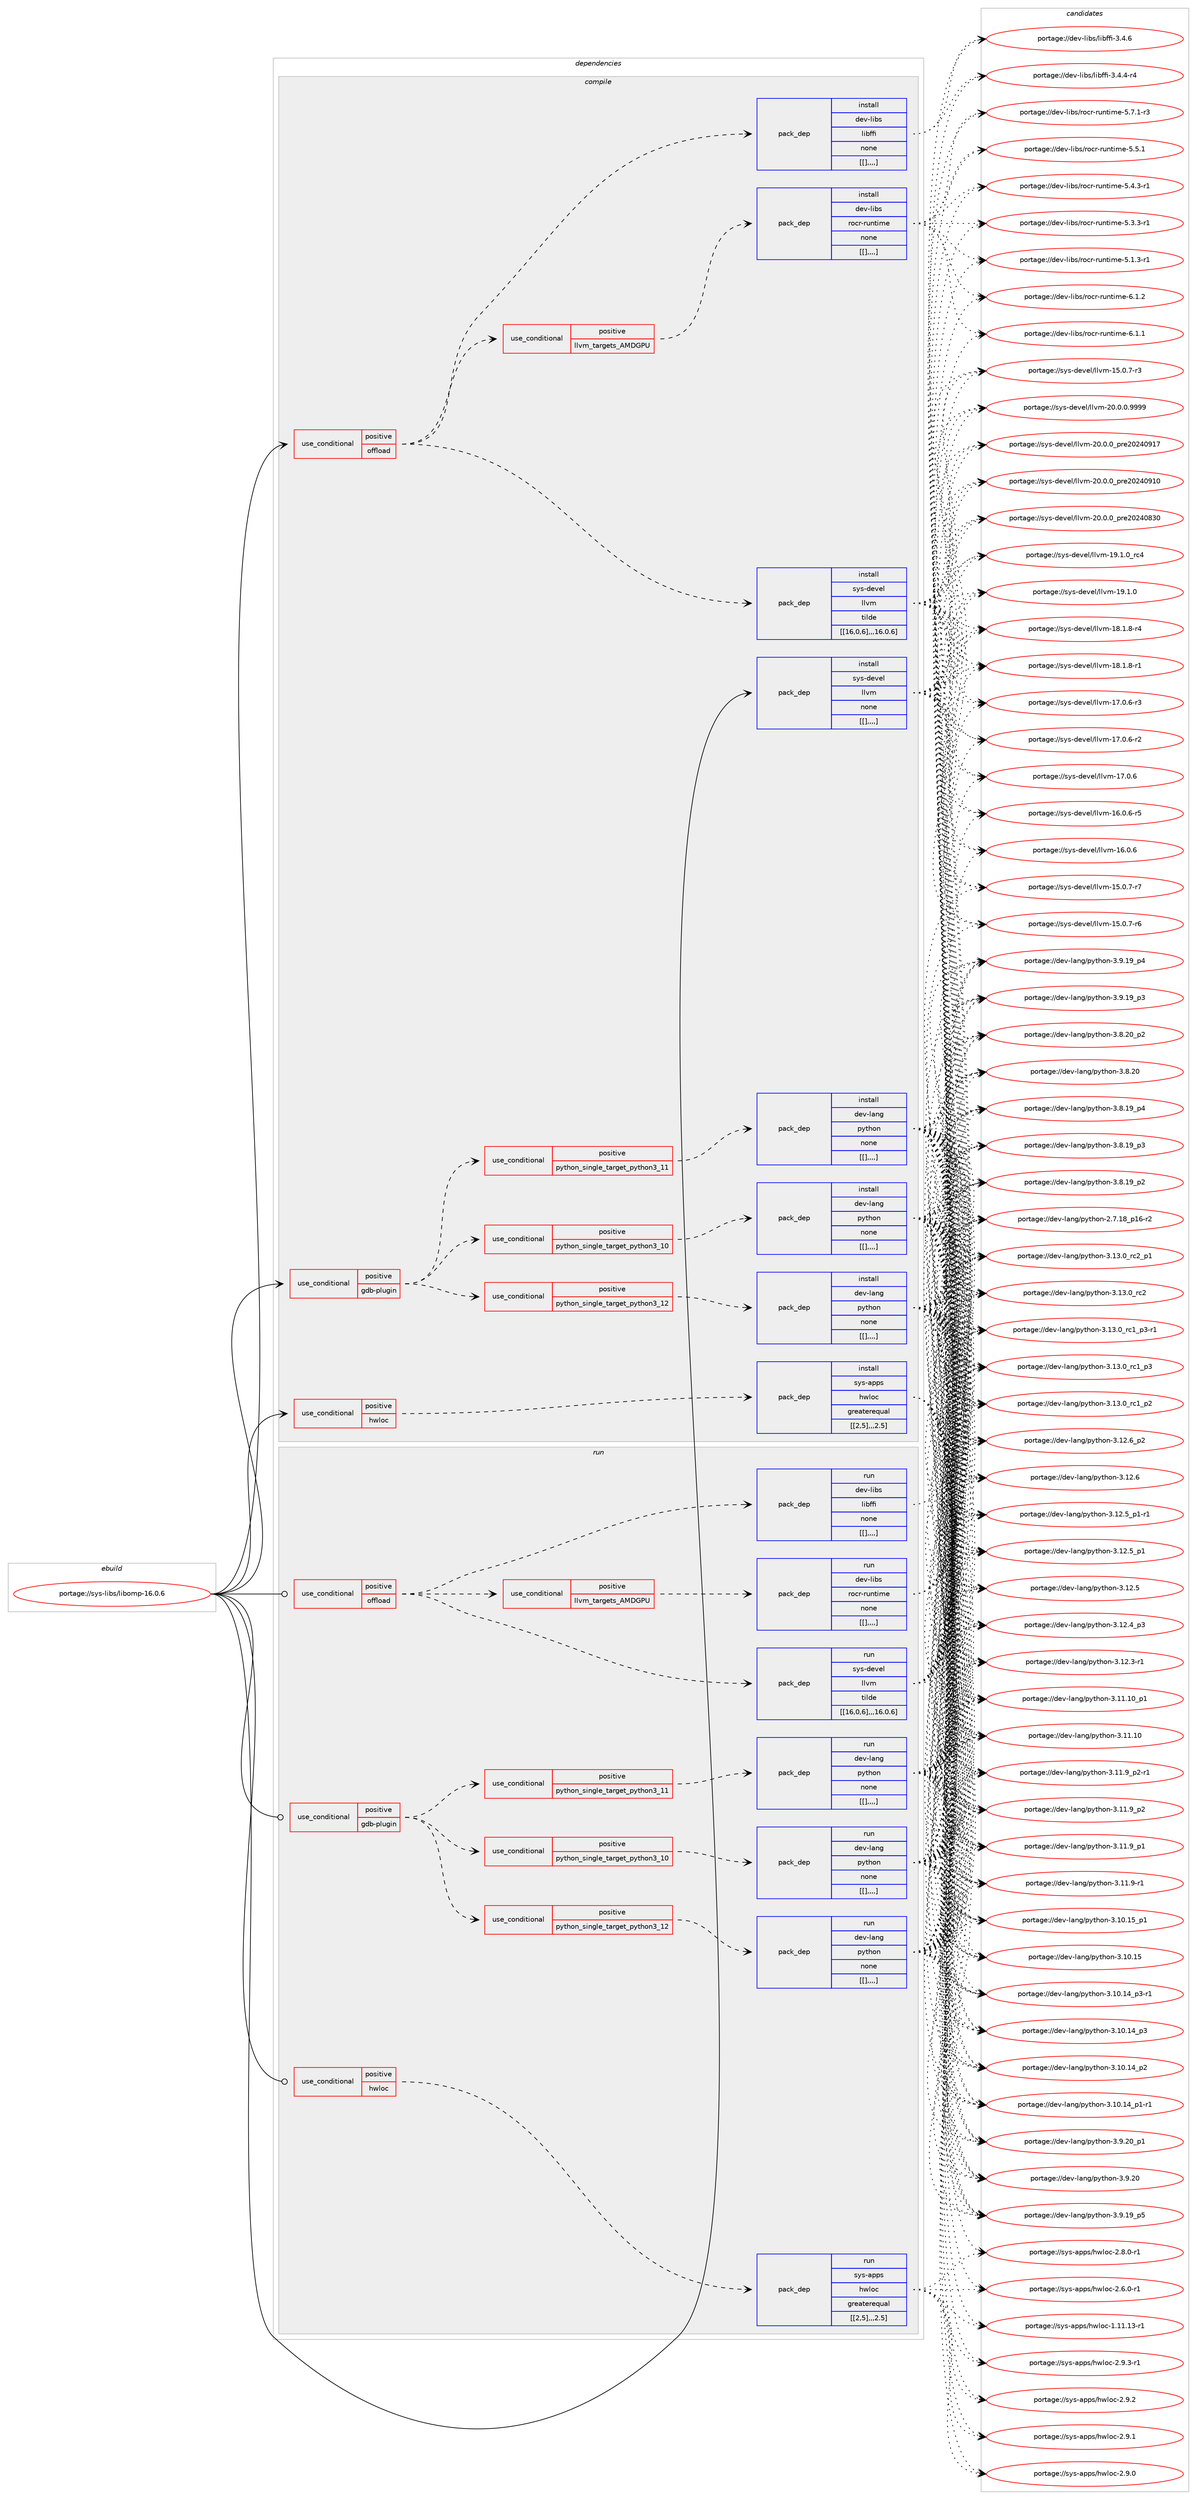 digraph prolog {

# *************
# Graph options
# *************

newrank=true;
concentrate=true;
compound=true;
graph [rankdir=LR,fontname=Helvetica,fontsize=10,ranksep=1.5];#, ranksep=2.5, nodesep=0.2];
edge  [arrowhead=vee];
node  [fontname=Helvetica,fontsize=10];

# **********
# The ebuild
# **********

subgraph cluster_leftcol {
color=gray;
label=<<i>ebuild</i>>;
id [label="portage://sys-libs/libomp-16.0.6", color=red, width=4, href="../sys-libs/libomp-16.0.6.svg"];
}

# ****************
# The dependencies
# ****************

subgraph cluster_midcol {
color=gray;
label=<<i>dependencies</i>>;
subgraph cluster_compile {
fillcolor="#eeeeee";
style=filled;
label=<<i>compile</i>>;
subgraph cond122715 {
dependency454558 [label=<<TABLE BORDER="0" CELLBORDER="1" CELLSPACING="0" CELLPADDING="4"><TR><TD ROWSPAN="3" CELLPADDING="10">use_conditional</TD></TR><TR><TD>positive</TD></TR><TR><TD>gdb-plugin</TD></TR></TABLE>>, shape=none, color=red];
subgraph cond122716 {
dependency454559 [label=<<TABLE BORDER="0" CELLBORDER="1" CELLSPACING="0" CELLPADDING="4"><TR><TD ROWSPAN="3" CELLPADDING="10">use_conditional</TD></TR><TR><TD>positive</TD></TR><TR><TD>python_single_target_python3_10</TD></TR></TABLE>>, shape=none, color=red];
subgraph pack328839 {
dependency454560 [label=<<TABLE BORDER="0" CELLBORDER="1" CELLSPACING="0" CELLPADDING="4" WIDTH="220"><TR><TD ROWSPAN="6" CELLPADDING="30">pack_dep</TD></TR><TR><TD WIDTH="110">install</TD></TR><TR><TD>dev-lang</TD></TR><TR><TD>python</TD></TR><TR><TD>none</TD></TR><TR><TD>[[],,,,]</TD></TR></TABLE>>, shape=none, color=blue];
}
dependency454559:e -> dependency454560:w [weight=20,style="dashed",arrowhead="vee"];
}
dependency454558:e -> dependency454559:w [weight=20,style="dashed",arrowhead="vee"];
subgraph cond122717 {
dependency454561 [label=<<TABLE BORDER="0" CELLBORDER="1" CELLSPACING="0" CELLPADDING="4"><TR><TD ROWSPAN="3" CELLPADDING="10">use_conditional</TD></TR><TR><TD>positive</TD></TR><TR><TD>python_single_target_python3_11</TD></TR></TABLE>>, shape=none, color=red];
subgraph pack328840 {
dependency454562 [label=<<TABLE BORDER="0" CELLBORDER="1" CELLSPACING="0" CELLPADDING="4" WIDTH="220"><TR><TD ROWSPAN="6" CELLPADDING="30">pack_dep</TD></TR><TR><TD WIDTH="110">install</TD></TR><TR><TD>dev-lang</TD></TR><TR><TD>python</TD></TR><TR><TD>none</TD></TR><TR><TD>[[],,,,]</TD></TR></TABLE>>, shape=none, color=blue];
}
dependency454561:e -> dependency454562:w [weight=20,style="dashed",arrowhead="vee"];
}
dependency454558:e -> dependency454561:w [weight=20,style="dashed",arrowhead="vee"];
subgraph cond122718 {
dependency454563 [label=<<TABLE BORDER="0" CELLBORDER="1" CELLSPACING="0" CELLPADDING="4"><TR><TD ROWSPAN="3" CELLPADDING="10">use_conditional</TD></TR><TR><TD>positive</TD></TR><TR><TD>python_single_target_python3_12</TD></TR></TABLE>>, shape=none, color=red];
subgraph pack328841 {
dependency454564 [label=<<TABLE BORDER="0" CELLBORDER="1" CELLSPACING="0" CELLPADDING="4" WIDTH="220"><TR><TD ROWSPAN="6" CELLPADDING="30">pack_dep</TD></TR><TR><TD WIDTH="110">install</TD></TR><TR><TD>dev-lang</TD></TR><TR><TD>python</TD></TR><TR><TD>none</TD></TR><TR><TD>[[],,,,]</TD></TR></TABLE>>, shape=none, color=blue];
}
dependency454563:e -> dependency454564:w [weight=20,style="dashed",arrowhead="vee"];
}
dependency454558:e -> dependency454563:w [weight=20,style="dashed",arrowhead="vee"];
}
id:e -> dependency454558:w [weight=20,style="solid",arrowhead="vee"];
subgraph cond122719 {
dependency454565 [label=<<TABLE BORDER="0" CELLBORDER="1" CELLSPACING="0" CELLPADDING="4"><TR><TD ROWSPAN="3" CELLPADDING="10">use_conditional</TD></TR><TR><TD>positive</TD></TR><TR><TD>hwloc</TD></TR></TABLE>>, shape=none, color=red];
subgraph pack328842 {
dependency454566 [label=<<TABLE BORDER="0" CELLBORDER="1" CELLSPACING="0" CELLPADDING="4" WIDTH="220"><TR><TD ROWSPAN="6" CELLPADDING="30">pack_dep</TD></TR><TR><TD WIDTH="110">install</TD></TR><TR><TD>sys-apps</TD></TR><TR><TD>hwloc</TD></TR><TR><TD>greaterequal</TD></TR><TR><TD>[[2,5],,,2.5]</TD></TR></TABLE>>, shape=none, color=blue];
}
dependency454565:e -> dependency454566:w [weight=20,style="dashed",arrowhead="vee"];
}
id:e -> dependency454565:w [weight=20,style="solid",arrowhead="vee"];
subgraph cond122720 {
dependency454567 [label=<<TABLE BORDER="0" CELLBORDER="1" CELLSPACING="0" CELLPADDING="4"><TR><TD ROWSPAN="3" CELLPADDING="10">use_conditional</TD></TR><TR><TD>positive</TD></TR><TR><TD>offload</TD></TR></TABLE>>, shape=none, color=red];
subgraph pack328843 {
dependency454568 [label=<<TABLE BORDER="0" CELLBORDER="1" CELLSPACING="0" CELLPADDING="4" WIDTH="220"><TR><TD ROWSPAN="6" CELLPADDING="30">pack_dep</TD></TR><TR><TD WIDTH="110">install</TD></TR><TR><TD>dev-libs</TD></TR><TR><TD>libffi</TD></TR><TR><TD>none</TD></TR><TR><TD>[[],,,,]</TD></TR></TABLE>>, shape=none, color=blue];
}
dependency454567:e -> dependency454568:w [weight=20,style="dashed",arrowhead="vee"];
subgraph pack328844 {
dependency454569 [label=<<TABLE BORDER="0" CELLBORDER="1" CELLSPACING="0" CELLPADDING="4" WIDTH="220"><TR><TD ROWSPAN="6" CELLPADDING="30">pack_dep</TD></TR><TR><TD WIDTH="110">install</TD></TR><TR><TD>sys-devel</TD></TR><TR><TD>llvm</TD></TR><TR><TD>tilde</TD></TR><TR><TD>[[16,0,6],,,16.0.6]</TD></TR></TABLE>>, shape=none, color=blue];
}
dependency454567:e -> dependency454569:w [weight=20,style="dashed",arrowhead="vee"];
subgraph cond122721 {
dependency454570 [label=<<TABLE BORDER="0" CELLBORDER="1" CELLSPACING="0" CELLPADDING="4"><TR><TD ROWSPAN="3" CELLPADDING="10">use_conditional</TD></TR><TR><TD>positive</TD></TR><TR><TD>llvm_targets_AMDGPU</TD></TR></TABLE>>, shape=none, color=red];
subgraph pack328845 {
dependency454571 [label=<<TABLE BORDER="0" CELLBORDER="1" CELLSPACING="0" CELLPADDING="4" WIDTH="220"><TR><TD ROWSPAN="6" CELLPADDING="30">pack_dep</TD></TR><TR><TD WIDTH="110">install</TD></TR><TR><TD>dev-libs</TD></TR><TR><TD>rocr-runtime</TD></TR><TR><TD>none</TD></TR><TR><TD>[[],,,,]</TD></TR></TABLE>>, shape=none, color=blue];
}
dependency454570:e -> dependency454571:w [weight=20,style="dashed",arrowhead="vee"];
}
dependency454567:e -> dependency454570:w [weight=20,style="dashed",arrowhead="vee"];
}
id:e -> dependency454567:w [weight=20,style="solid",arrowhead="vee"];
subgraph pack328846 {
dependency454572 [label=<<TABLE BORDER="0" CELLBORDER="1" CELLSPACING="0" CELLPADDING="4" WIDTH="220"><TR><TD ROWSPAN="6" CELLPADDING="30">pack_dep</TD></TR><TR><TD WIDTH="110">install</TD></TR><TR><TD>sys-devel</TD></TR><TR><TD>llvm</TD></TR><TR><TD>none</TD></TR><TR><TD>[[],,,,]</TD></TR></TABLE>>, shape=none, color=blue];
}
id:e -> dependency454572:w [weight=20,style="solid",arrowhead="vee"];
}
subgraph cluster_compileandrun {
fillcolor="#eeeeee";
style=filled;
label=<<i>compile and run</i>>;
}
subgraph cluster_run {
fillcolor="#eeeeee";
style=filled;
label=<<i>run</i>>;
subgraph cond122722 {
dependency454573 [label=<<TABLE BORDER="0" CELLBORDER="1" CELLSPACING="0" CELLPADDING="4"><TR><TD ROWSPAN="3" CELLPADDING="10">use_conditional</TD></TR><TR><TD>positive</TD></TR><TR><TD>gdb-plugin</TD></TR></TABLE>>, shape=none, color=red];
subgraph cond122723 {
dependency454574 [label=<<TABLE BORDER="0" CELLBORDER="1" CELLSPACING="0" CELLPADDING="4"><TR><TD ROWSPAN="3" CELLPADDING="10">use_conditional</TD></TR><TR><TD>positive</TD></TR><TR><TD>python_single_target_python3_10</TD></TR></TABLE>>, shape=none, color=red];
subgraph pack328847 {
dependency454575 [label=<<TABLE BORDER="0" CELLBORDER="1" CELLSPACING="0" CELLPADDING="4" WIDTH="220"><TR><TD ROWSPAN="6" CELLPADDING="30">pack_dep</TD></TR><TR><TD WIDTH="110">run</TD></TR><TR><TD>dev-lang</TD></TR><TR><TD>python</TD></TR><TR><TD>none</TD></TR><TR><TD>[[],,,,]</TD></TR></TABLE>>, shape=none, color=blue];
}
dependency454574:e -> dependency454575:w [weight=20,style="dashed",arrowhead="vee"];
}
dependency454573:e -> dependency454574:w [weight=20,style="dashed",arrowhead="vee"];
subgraph cond122724 {
dependency454576 [label=<<TABLE BORDER="0" CELLBORDER="1" CELLSPACING="0" CELLPADDING="4"><TR><TD ROWSPAN="3" CELLPADDING="10">use_conditional</TD></TR><TR><TD>positive</TD></TR><TR><TD>python_single_target_python3_11</TD></TR></TABLE>>, shape=none, color=red];
subgraph pack328848 {
dependency454577 [label=<<TABLE BORDER="0" CELLBORDER="1" CELLSPACING="0" CELLPADDING="4" WIDTH="220"><TR><TD ROWSPAN="6" CELLPADDING="30">pack_dep</TD></TR><TR><TD WIDTH="110">run</TD></TR><TR><TD>dev-lang</TD></TR><TR><TD>python</TD></TR><TR><TD>none</TD></TR><TR><TD>[[],,,,]</TD></TR></TABLE>>, shape=none, color=blue];
}
dependency454576:e -> dependency454577:w [weight=20,style="dashed",arrowhead="vee"];
}
dependency454573:e -> dependency454576:w [weight=20,style="dashed",arrowhead="vee"];
subgraph cond122725 {
dependency454578 [label=<<TABLE BORDER="0" CELLBORDER="1" CELLSPACING="0" CELLPADDING="4"><TR><TD ROWSPAN="3" CELLPADDING="10">use_conditional</TD></TR><TR><TD>positive</TD></TR><TR><TD>python_single_target_python3_12</TD></TR></TABLE>>, shape=none, color=red];
subgraph pack328849 {
dependency454579 [label=<<TABLE BORDER="0" CELLBORDER="1" CELLSPACING="0" CELLPADDING="4" WIDTH="220"><TR><TD ROWSPAN="6" CELLPADDING="30">pack_dep</TD></TR><TR><TD WIDTH="110">run</TD></TR><TR><TD>dev-lang</TD></TR><TR><TD>python</TD></TR><TR><TD>none</TD></TR><TR><TD>[[],,,,]</TD></TR></TABLE>>, shape=none, color=blue];
}
dependency454578:e -> dependency454579:w [weight=20,style="dashed",arrowhead="vee"];
}
dependency454573:e -> dependency454578:w [weight=20,style="dashed",arrowhead="vee"];
}
id:e -> dependency454573:w [weight=20,style="solid",arrowhead="odot"];
subgraph cond122726 {
dependency454580 [label=<<TABLE BORDER="0" CELLBORDER="1" CELLSPACING="0" CELLPADDING="4"><TR><TD ROWSPAN="3" CELLPADDING="10">use_conditional</TD></TR><TR><TD>positive</TD></TR><TR><TD>hwloc</TD></TR></TABLE>>, shape=none, color=red];
subgraph pack328850 {
dependency454581 [label=<<TABLE BORDER="0" CELLBORDER="1" CELLSPACING="0" CELLPADDING="4" WIDTH="220"><TR><TD ROWSPAN="6" CELLPADDING="30">pack_dep</TD></TR><TR><TD WIDTH="110">run</TD></TR><TR><TD>sys-apps</TD></TR><TR><TD>hwloc</TD></TR><TR><TD>greaterequal</TD></TR><TR><TD>[[2,5],,,2.5]</TD></TR></TABLE>>, shape=none, color=blue];
}
dependency454580:e -> dependency454581:w [weight=20,style="dashed",arrowhead="vee"];
}
id:e -> dependency454580:w [weight=20,style="solid",arrowhead="odot"];
subgraph cond122727 {
dependency454582 [label=<<TABLE BORDER="0" CELLBORDER="1" CELLSPACING="0" CELLPADDING="4"><TR><TD ROWSPAN="3" CELLPADDING="10">use_conditional</TD></TR><TR><TD>positive</TD></TR><TR><TD>offload</TD></TR></TABLE>>, shape=none, color=red];
subgraph pack328851 {
dependency454583 [label=<<TABLE BORDER="0" CELLBORDER="1" CELLSPACING="0" CELLPADDING="4" WIDTH="220"><TR><TD ROWSPAN="6" CELLPADDING="30">pack_dep</TD></TR><TR><TD WIDTH="110">run</TD></TR><TR><TD>dev-libs</TD></TR><TR><TD>libffi</TD></TR><TR><TD>none</TD></TR><TR><TD>[[],,,,]</TD></TR></TABLE>>, shape=none, color=blue];
}
dependency454582:e -> dependency454583:w [weight=20,style="dashed",arrowhead="vee"];
subgraph pack328852 {
dependency454584 [label=<<TABLE BORDER="0" CELLBORDER="1" CELLSPACING="0" CELLPADDING="4" WIDTH="220"><TR><TD ROWSPAN="6" CELLPADDING="30">pack_dep</TD></TR><TR><TD WIDTH="110">run</TD></TR><TR><TD>sys-devel</TD></TR><TR><TD>llvm</TD></TR><TR><TD>tilde</TD></TR><TR><TD>[[16,0,6],,,16.0.6]</TD></TR></TABLE>>, shape=none, color=blue];
}
dependency454582:e -> dependency454584:w [weight=20,style="dashed",arrowhead="vee"];
subgraph cond122728 {
dependency454585 [label=<<TABLE BORDER="0" CELLBORDER="1" CELLSPACING="0" CELLPADDING="4"><TR><TD ROWSPAN="3" CELLPADDING="10">use_conditional</TD></TR><TR><TD>positive</TD></TR><TR><TD>llvm_targets_AMDGPU</TD></TR></TABLE>>, shape=none, color=red];
subgraph pack328853 {
dependency454586 [label=<<TABLE BORDER="0" CELLBORDER="1" CELLSPACING="0" CELLPADDING="4" WIDTH="220"><TR><TD ROWSPAN="6" CELLPADDING="30">pack_dep</TD></TR><TR><TD WIDTH="110">run</TD></TR><TR><TD>dev-libs</TD></TR><TR><TD>rocr-runtime</TD></TR><TR><TD>none</TD></TR><TR><TD>[[],,,,]</TD></TR></TABLE>>, shape=none, color=blue];
}
dependency454585:e -> dependency454586:w [weight=20,style="dashed",arrowhead="vee"];
}
dependency454582:e -> dependency454585:w [weight=20,style="dashed",arrowhead="vee"];
}
id:e -> dependency454582:w [weight=20,style="solid",arrowhead="odot"];
}
}

# **************
# The candidates
# **************

subgraph cluster_choices {
rank=same;
color=gray;
label=<<i>candidates</i>>;

subgraph choice328839 {
color=black;
nodesep=1;
choice100101118451089711010347112121116104111110455146495146489511499509511249 [label="portage://dev-lang/python-3.13.0_rc2_p1", color=red, width=4,href="../dev-lang/python-3.13.0_rc2_p1.svg"];
choice10010111845108971101034711212111610411111045514649514648951149950 [label="portage://dev-lang/python-3.13.0_rc2", color=red, width=4,href="../dev-lang/python-3.13.0_rc2.svg"];
choice1001011184510897110103471121211161041111104551464951464895114994995112514511449 [label="portage://dev-lang/python-3.13.0_rc1_p3-r1", color=red, width=4,href="../dev-lang/python-3.13.0_rc1_p3-r1.svg"];
choice100101118451089711010347112121116104111110455146495146489511499499511251 [label="portage://dev-lang/python-3.13.0_rc1_p3", color=red, width=4,href="../dev-lang/python-3.13.0_rc1_p3.svg"];
choice100101118451089711010347112121116104111110455146495146489511499499511250 [label="portage://dev-lang/python-3.13.0_rc1_p2", color=red, width=4,href="../dev-lang/python-3.13.0_rc1_p2.svg"];
choice100101118451089711010347112121116104111110455146495046549511250 [label="portage://dev-lang/python-3.12.6_p2", color=red, width=4,href="../dev-lang/python-3.12.6_p2.svg"];
choice10010111845108971101034711212111610411111045514649504654 [label="portage://dev-lang/python-3.12.6", color=red, width=4,href="../dev-lang/python-3.12.6.svg"];
choice1001011184510897110103471121211161041111104551464950465395112494511449 [label="portage://dev-lang/python-3.12.5_p1-r1", color=red, width=4,href="../dev-lang/python-3.12.5_p1-r1.svg"];
choice100101118451089711010347112121116104111110455146495046539511249 [label="portage://dev-lang/python-3.12.5_p1", color=red, width=4,href="../dev-lang/python-3.12.5_p1.svg"];
choice10010111845108971101034711212111610411111045514649504653 [label="portage://dev-lang/python-3.12.5", color=red, width=4,href="../dev-lang/python-3.12.5.svg"];
choice100101118451089711010347112121116104111110455146495046529511251 [label="portage://dev-lang/python-3.12.4_p3", color=red, width=4,href="../dev-lang/python-3.12.4_p3.svg"];
choice100101118451089711010347112121116104111110455146495046514511449 [label="portage://dev-lang/python-3.12.3-r1", color=red, width=4,href="../dev-lang/python-3.12.3-r1.svg"];
choice10010111845108971101034711212111610411111045514649494649489511249 [label="portage://dev-lang/python-3.11.10_p1", color=red, width=4,href="../dev-lang/python-3.11.10_p1.svg"];
choice1001011184510897110103471121211161041111104551464949464948 [label="portage://dev-lang/python-3.11.10", color=red, width=4,href="../dev-lang/python-3.11.10.svg"];
choice1001011184510897110103471121211161041111104551464949465795112504511449 [label="portage://dev-lang/python-3.11.9_p2-r1", color=red, width=4,href="../dev-lang/python-3.11.9_p2-r1.svg"];
choice100101118451089711010347112121116104111110455146494946579511250 [label="portage://dev-lang/python-3.11.9_p2", color=red, width=4,href="../dev-lang/python-3.11.9_p2.svg"];
choice100101118451089711010347112121116104111110455146494946579511249 [label="portage://dev-lang/python-3.11.9_p1", color=red, width=4,href="../dev-lang/python-3.11.9_p1.svg"];
choice100101118451089711010347112121116104111110455146494946574511449 [label="portage://dev-lang/python-3.11.9-r1", color=red, width=4,href="../dev-lang/python-3.11.9-r1.svg"];
choice10010111845108971101034711212111610411111045514649484649539511249 [label="portage://dev-lang/python-3.10.15_p1", color=red, width=4,href="../dev-lang/python-3.10.15_p1.svg"];
choice1001011184510897110103471121211161041111104551464948464953 [label="portage://dev-lang/python-3.10.15", color=red, width=4,href="../dev-lang/python-3.10.15.svg"];
choice100101118451089711010347112121116104111110455146494846495295112514511449 [label="portage://dev-lang/python-3.10.14_p3-r1", color=red, width=4,href="../dev-lang/python-3.10.14_p3-r1.svg"];
choice10010111845108971101034711212111610411111045514649484649529511251 [label="portage://dev-lang/python-3.10.14_p3", color=red, width=4,href="../dev-lang/python-3.10.14_p3.svg"];
choice10010111845108971101034711212111610411111045514649484649529511250 [label="portage://dev-lang/python-3.10.14_p2", color=red, width=4,href="../dev-lang/python-3.10.14_p2.svg"];
choice100101118451089711010347112121116104111110455146494846495295112494511449 [label="portage://dev-lang/python-3.10.14_p1-r1", color=red, width=4,href="../dev-lang/python-3.10.14_p1-r1.svg"];
choice100101118451089711010347112121116104111110455146574650489511249 [label="portage://dev-lang/python-3.9.20_p1", color=red, width=4,href="../dev-lang/python-3.9.20_p1.svg"];
choice10010111845108971101034711212111610411111045514657465048 [label="portage://dev-lang/python-3.9.20", color=red, width=4,href="../dev-lang/python-3.9.20.svg"];
choice100101118451089711010347112121116104111110455146574649579511253 [label="portage://dev-lang/python-3.9.19_p5", color=red, width=4,href="../dev-lang/python-3.9.19_p5.svg"];
choice100101118451089711010347112121116104111110455146574649579511252 [label="portage://dev-lang/python-3.9.19_p4", color=red, width=4,href="../dev-lang/python-3.9.19_p4.svg"];
choice100101118451089711010347112121116104111110455146574649579511251 [label="portage://dev-lang/python-3.9.19_p3", color=red, width=4,href="../dev-lang/python-3.9.19_p3.svg"];
choice100101118451089711010347112121116104111110455146564650489511250 [label="portage://dev-lang/python-3.8.20_p2", color=red, width=4,href="../dev-lang/python-3.8.20_p2.svg"];
choice10010111845108971101034711212111610411111045514656465048 [label="portage://dev-lang/python-3.8.20", color=red, width=4,href="../dev-lang/python-3.8.20.svg"];
choice100101118451089711010347112121116104111110455146564649579511252 [label="portage://dev-lang/python-3.8.19_p4", color=red, width=4,href="../dev-lang/python-3.8.19_p4.svg"];
choice100101118451089711010347112121116104111110455146564649579511251 [label="portage://dev-lang/python-3.8.19_p3", color=red, width=4,href="../dev-lang/python-3.8.19_p3.svg"];
choice100101118451089711010347112121116104111110455146564649579511250 [label="portage://dev-lang/python-3.8.19_p2", color=red, width=4,href="../dev-lang/python-3.8.19_p2.svg"];
choice100101118451089711010347112121116104111110455046554649569511249544511450 [label="portage://dev-lang/python-2.7.18_p16-r2", color=red, width=4,href="../dev-lang/python-2.7.18_p16-r2.svg"];
dependency454560:e -> choice100101118451089711010347112121116104111110455146495146489511499509511249:w [style=dotted,weight="100"];
dependency454560:e -> choice10010111845108971101034711212111610411111045514649514648951149950:w [style=dotted,weight="100"];
dependency454560:e -> choice1001011184510897110103471121211161041111104551464951464895114994995112514511449:w [style=dotted,weight="100"];
dependency454560:e -> choice100101118451089711010347112121116104111110455146495146489511499499511251:w [style=dotted,weight="100"];
dependency454560:e -> choice100101118451089711010347112121116104111110455146495146489511499499511250:w [style=dotted,weight="100"];
dependency454560:e -> choice100101118451089711010347112121116104111110455146495046549511250:w [style=dotted,weight="100"];
dependency454560:e -> choice10010111845108971101034711212111610411111045514649504654:w [style=dotted,weight="100"];
dependency454560:e -> choice1001011184510897110103471121211161041111104551464950465395112494511449:w [style=dotted,weight="100"];
dependency454560:e -> choice100101118451089711010347112121116104111110455146495046539511249:w [style=dotted,weight="100"];
dependency454560:e -> choice10010111845108971101034711212111610411111045514649504653:w [style=dotted,weight="100"];
dependency454560:e -> choice100101118451089711010347112121116104111110455146495046529511251:w [style=dotted,weight="100"];
dependency454560:e -> choice100101118451089711010347112121116104111110455146495046514511449:w [style=dotted,weight="100"];
dependency454560:e -> choice10010111845108971101034711212111610411111045514649494649489511249:w [style=dotted,weight="100"];
dependency454560:e -> choice1001011184510897110103471121211161041111104551464949464948:w [style=dotted,weight="100"];
dependency454560:e -> choice1001011184510897110103471121211161041111104551464949465795112504511449:w [style=dotted,weight="100"];
dependency454560:e -> choice100101118451089711010347112121116104111110455146494946579511250:w [style=dotted,weight="100"];
dependency454560:e -> choice100101118451089711010347112121116104111110455146494946579511249:w [style=dotted,weight="100"];
dependency454560:e -> choice100101118451089711010347112121116104111110455146494946574511449:w [style=dotted,weight="100"];
dependency454560:e -> choice10010111845108971101034711212111610411111045514649484649539511249:w [style=dotted,weight="100"];
dependency454560:e -> choice1001011184510897110103471121211161041111104551464948464953:w [style=dotted,weight="100"];
dependency454560:e -> choice100101118451089711010347112121116104111110455146494846495295112514511449:w [style=dotted,weight="100"];
dependency454560:e -> choice10010111845108971101034711212111610411111045514649484649529511251:w [style=dotted,weight="100"];
dependency454560:e -> choice10010111845108971101034711212111610411111045514649484649529511250:w [style=dotted,weight="100"];
dependency454560:e -> choice100101118451089711010347112121116104111110455146494846495295112494511449:w [style=dotted,weight="100"];
dependency454560:e -> choice100101118451089711010347112121116104111110455146574650489511249:w [style=dotted,weight="100"];
dependency454560:e -> choice10010111845108971101034711212111610411111045514657465048:w [style=dotted,weight="100"];
dependency454560:e -> choice100101118451089711010347112121116104111110455146574649579511253:w [style=dotted,weight="100"];
dependency454560:e -> choice100101118451089711010347112121116104111110455146574649579511252:w [style=dotted,weight="100"];
dependency454560:e -> choice100101118451089711010347112121116104111110455146574649579511251:w [style=dotted,weight="100"];
dependency454560:e -> choice100101118451089711010347112121116104111110455146564650489511250:w [style=dotted,weight="100"];
dependency454560:e -> choice10010111845108971101034711212111610411111045514656465048:w [style=dotted,weight="100"];
dependency454560:e -> choice100101118451089711010347112121116104111110455146564649579511252:w [style=dotted,weight="100"];
dependency454560:e -> choice100101118451089711010347112121116104111110455146564649579511251:w [style=dotted,weight="100"];
dependency454560:e -> choice100101118451089711010347112121116104111110455146564649579511250:w [style=dotted,weight="100"];
dependency454560:e -> choice100101118451089711010347112121116104111110455046554649569511249544511450:w [style=dotted,weight="100"];
}
subgraph choice328840 {
color=black;
nodesep=1;
choice100101118451089711010347112121116104111110455146495146489511499509511249 [label="portage://dev-lang/python-3.13.0_rc2_p1", color=red, width=4,href="../dev-lang/python-3.13.0_rc2_p1.svg"];
choice10010111845108971101034711212111610411111045514649514648951149950 [label="portage://dev-lang/python-3.13.0_rc2", color=red, width=4,href="../dev-lang/python-3.13.0_rc2.svg"];
choice1001011184510897110103471121211161041111104551464951464895114994995112514511449 [label="portage://dev-lang/python-3.13.0_rc1_p3-r1", color=red, width=4,href="../dev-lang/python-3.13.0_rc1_p3-r1.svg"];
choice100101118451089711010347112121116104111110455146495146489511499499511251 [label="portage://dev-lang/python-3.13.0_rc1_p3", color=red, width=4,href="../dev-lang/python-3.13.0_rc1_p3.svg"];
choice100101118451089711010347112121116104111110455146495146489511499499511250 [label="portage://dev-lang/python-3.13.0_rc1_p2", color=red, width=4,href="../dev-lang/python-3.13.0_rc1_p2.svg"];
choice100101118451089711010347112121116104111110455146495046549511250 [label="portage://dev-lang/python-3.12.6_p2", color=red, width=4,href="../dev-lang/python-3.12.6_p2.svg"];
choice10010111845108971101034711212111610411111045514649504654 [label="portage://dev-lang/python-3.12.6", color=red, width=4,href="../dev-lang/python-3.12.6.svg"];
choice1001011184510897110103471121211161041111104551464950465395112494511449 [label="portage://dev-lang/python-3.12.5_p1-r1", color=red, width=4,href="../dev-lang/python-3.12.5_p1-r1.svg"];
choice100101118451089711010347112121116104111110455146495046539511249 [label="portage://dev-lang/python-3.12.5_p1", color=red, width=4,href="../dev-lang/python-3.12.5_p1.svg"];
choice10010111845108971101034711212111610411111045514649504653 [label="portage://dev-lang/python-3.12.5", color=red, width=4,href="../dev-lang/python-3.12.5.svg"];
choice100101118451089711010347112121116104111110455146495046529511251 [label="portage://dev-lang/python-3.12.4_p3", color=red, width=4,href="../dev-lang/python-3.12.4_p3.svg"];
choice100101118451089711010347112121116104111110455146495046514511449 [label="portage://dev-lang/python-3.12.3-r1", color=red, width=4,href="../dev-lang/python-3.12.3-r1.svg"];
choice10010111845108971101034711212111610411111045514649494649489511249 [label="portage://dev-lang/python-3.11.10_p1", color=red, width=4,href="../dev-lang/python-3.11.10_p1.svg"];
choice1001011184510897110103471121211161041111104551464949464948 [label="portage://dev-lang/python-3.11.10", color=red, width=4,href="../dev-lang/python-3.11.10.svg"];
choice1001011184510897110103471121211161041111104551464949465795112504511449 [label="portage://dev-lang/python-3.11.9_p2-r1", color=red, width=4,href="../dev-lang/python-3.11.9_p2-r1.svg"];
choice100101118451089711010347112121116104111110455146494946579511250 [label="portage://dev-lang/python-3.11.9_p2", color=red, width=4,href="../dev-lang/python-3.11.9_p2.svg"];
choice100101118451089711010347112121116104111110455146494946579511249 [label="portage://dev-lang/python-3.11.9_p1", color=red, width=4,href="../dev-lang/python-3.11.9_p1.svg"];
choice100101118451089711010347112121116104111110455146494946574511449 [label="portage://dev-lang/python-3.11.9-r1", color=red, width=4,href="../dev-lang/python-3.11.9-r1.svg"];
choice10010111845108971101034711212111610411111045514649484649539511249 [label="portage://dev-lang/python-3.10.15_p1", color=red, width=4,href="../dev-lang/python-3.10.15_p1.svg"];
choice1001011184510897110103471121211161041111104551464948464953 [label="portage://dev-lang/python-3.10.15", color=red, width=4,href="../dev-lang/python-3.10.15.svg"];
choice100101118451089711010347112121116104111110455146494846495295112514511449 [label="portage://dev-lang/python-3.10.14_p3-r1", color=red, width=4,href="../dev-lang/python-3.10.14_p3-r1.svg"];
choice10010111845108971101034711212111610411111045514649484649529511251 [label="portage://dev-lang/python-3.10.14_p3", color=red, width=4,href="../dev-lang/python-3.10.14_p3.svg"];
choice10010111845108971101034711212111610411111045514649484649529511250 [label="portage://dev-lang/python-3.10.14_p2", color=red, width=4,href="../dev-lang/python-3.10.14_p2.svg"];
choice100101118451089711010347112121116104111110455146494846495295112494511449 [label="portage://dev-lang/python-3.10.14_p1-r1", color=red, width=4,href="../dev-lang/python-3.10.14_p1-r1.svg"];
choice100101118451089711010347112121116104111110455146574650489511249 [label="portage://dev-lang/python-3.9.20_p1", color=red, width=4,href="../dev-lang/python-3.9.20_p1.svg"];
choice10010111845108971101034711212111610411111045514657465048 [label="portage://dev-lang/python-3.9.20", color=red, width=4,href="../dev-lang/python-3.9.20.svg"];
choice100101118451089711010347112121116104111110455146574649579511253 [label="portage://dev-lang/python-3.9.19_p5", color=red, width=4,href="../dev-lang/python-3.9.19_p5.svg"];
choice100101118451089711010347112121116104111110455146574649579511252 [label="portage://dev-lang/python-3.9.19_p4", color=red, width=4,href="../dev-lang/python-3.9.19_p4.svg"];
choice100101118451089711010347112121116104111110455146574649579511251 [label="portage://dev-lang/python-3.9.19_p3", color=red, width=4,href="../dev-lang/python-3.9.19_p3.svg"];
choice100101118451089711010347112121116104111110455146564650489511250 [label="portage://dev-lang/python-3.8.20_p2", color=red, width=4,href="../dev-lang/python-3.8.20_p2.svg"];
choice10010111845108971101034711212111610411111045514656465048 [label="portage://dev-lang/python-3.8.20", color=red, width=4,href="../dev-lang/python-3.8.20.svg"];
choice100101118451089711010347112121116104111110455146564649579511252 [label="portage://dev-lang/python-3.8.19_p4", color=red, width=4,href="../dev-lang/python-3.8.19_p4.svg"];
choice100101118451089711010347112121116104111110455146564649579511251 [label="portage://dev-lang/python-3.8.19_p3", color=red, width=4,href="../dev-lang/python-3.8.19_p3.svg"];
choice100101118451089711010347112121116104111110455146564649579511250 [label="portage://dev-lang/python-3.8.19_p2", color=red, width=4,href="../dev-lang/python-3.8.19_p2.svg"];
choice100101118451089711010347112121116104111110455046554649569511249544511450 [label="portage://dev-lang/python-2.7.18_p16-r2", color=red, width=4,href="../dev-lang/python-2.7.18_p16-r2.svg"];
dependency454562:e -> choice100101118451089711010347112121116104111110455146495146489511499509511249:w [style=dotted,weight="100"];
dependency454562:e -> choice10010111845108971101034711212111610411111045514649514648951149950:w [style=dotted,weight="100"];
dependency454562:e -> choice1001011184510897110103471121211161041111104551464951464895114994995112514511449:w [style=dotted,weight="100"];
dependency454562:e -> choice100101118451089711010347112121116104111110455146495146489511499499511251:w [style=dotted,weight="100"];
dependency454562:e -> choice100101118451089711010347112121116104111110455146495146489511499499511250:w [style=dotted,weight="100"];
dependency454562:e -> choice100101118451089711010347112121116104111110455146495046549511250:w [style=dotted,weight="100"];
dependency454562:e -> choice10010111845108971101034711212111610411111045514649504654:w [style=dotted,weight="100"];
dependency454562:e -> choice1001011184510897110103471121211161041111104551464950465395112494511449:w [style=dotted,weight="100"];
dependency454562:e -> choice100101118451089711010347112121116104111110455146495046539511249:w [style=dotted,weight="100"];
dependency454562:e -> choice10010111845108971101034711212111610411111045514649504653:w [style=dotted,weight="100"];
dependency454562:e -> choice100101118451089711010347112121116104111110455146495046529511251:w [style=dotted,weight="100"];
dependency454562:e -> choice100101118451089711010347112121116104111110455146495046514511449:w [style=dotted,weight="100"];
dependency454562:e -> choice10010111845108971101034711212111610411111045514649494649489511249:w [style=dotted,weight="100"];
dependency454562:e -> choice1001011184510897110103471121211161041111104551464949464948:w [style=dotted,weight="100"];
dependency454562:e -> choice1001011184510897110103471121211161041111104551464949465795112504511449:w [style=dotted,weight="100"];
dependency454562:e -> choice100101118451089711010347112121116104111110455146494946579511250:w [style=dotted,weight="100"];
dependency454562:e -> choice100101118451089711010347112121116104111110455146494946579511249:w [style=dotted,weight="100"];
dependency454562:e -> choice100101118451089711010347112121116104111110455146494946574511449:w [style=dotted,weight="100"];
dependency454562:e -> choice10010111845108971101034711212111610411111045514649484649539511249:w [style=dotted,weight="100"];
dependency454562:e -> choice1001011184510897110103471121211161041111104551464948464953:w [style=dotted,weight="100"];
dependency454562:e -> choice100101118451089711010347112121116104111110455146494846495295112514511449:w [style=dotted,weight="100"];
dependency454562:e -> choice10010111845108971101034711212111610411111045514649484649529511251:w [style=dotted,weight="100"];
dependency454562:e -> choice10010111845108971101034711212111610411111045514649484649529511250:w [style=dotted,weight="100"];
dependency454562:e -> choice100101118451089711010347112121116104111110455146494846495295112494511449:w [style=dotted,weight="100"];
dependency454562:e -> choice100101118451089711010347112121116104111110455146574650489511249:w [style=dotted,weight="100"];
dependency454562:e -> choice10010111845108971101034711212111610411111045514657465048:w [style=dotted,weight="100"];
dependency454562:e -> choice100101118451089711010347112121116104111110455146574649579511253:w [style=dotted,weight="100"];
dependency454562:e -> choice100101118451089711010347112121116104111110455146574649579511252:w [style=dotted,weight="100"];
dependency454562:e -> choice100101118451089711010347112121116104111110455146574649579511251:w [style=dotted,weight="100"];
dependency454562:e -> choice100101118451089711010347112121116104111110455146564650489511250:w [style=dotted,weight="100"];
dependency454562:e -> choice10010111845108971101034711212111610411111045514656465048:w [style=dotted,weight="100"];
dependency454562:e -> choice100101118451089711010347112121116104111110455146564649579511252:w [style=dotted,weight="100"];
dependency454562:e -> choice100101118451089711010347112121116104111110455146564649579511251:w [style=dotted,weight="100"];
dependency454562:e -> choice100101118451089711010347112121116104111110455146564649579511250:w [style=dotted,weight="100"];
dependency454562:e -> choice100101118451089711010347112121116104111110455046554649569511249544511450:w [style=dotted,weight="100"];
}
subgraph choice328841 {
color=black;
nodesep=1;
choice100101118451089711010347112121116104111110455146495146489511499509511249 [label="portage://dev-lang/python-3.13.0_rc2_p1", color=red, width=4,href="../dev-lang/python-3.13.0_rc2_p1.svg"];
choice10010111845108971101034711212111610411111045514649514648951149950 [label="portage://dev-lang/python-3.13.0_rc2", color=red, width=4,href="../dev-lang/python-3.13.0_rc2.svg"];
choice1001011184510897110103471121211161041111104551464951464895114994995112514511449 [label="portage://dev-lang/python-3.13.0_rc1_p3-r1", color=red, width=4,href="../dev-lang/python-3.13.0_rc1_p3-r1.svg"];
choice100101118451089711010347112121116104111110455146495146489511499499511251 [label="portage://dev-lang/python-3.13.0_rc1_p3", color=red, width=4,href="../dev-lang/python-3.13.0_rc1_p3.svg"];
choice100101118451089711010347112121116104111110455146495146489511499499511250 [label="portage://dev-lang/python-3.13.0_rc1_p2", color=red, width=4,href="../dev-lang/python-3.13.0_rc1_p2.svg"];
choice100101118451089711010347112121116104111110455146495046549511250 [label="portage://dev-lang/python-3.12.6_p2", color=red, width=4,href="../dev-lang/python-3.12.6_p2.svg"];
choice10010111845108971101034711212111610411111045514649504654 [label="portage://dev-lang/python-3.12.6", color=red, width=4,href="../dev-lang/python-3.12.6.svg"];
choice1001011184510897110103471121211161041111104551464950465395112494511449 [label="portage://dev-lang/python-3.12.5_p1-r1", color=red, width=4,href="../dev-lang/python-3.12.5_p1-r1.svg"];
choice100101118451089711010347112121116104111110455146495046539511249 [label="portage://dev-lang/python-3.12.5_p1", color=red, width=4,href="../dev-lang/python-3.12.5_p1.svg"];
choice10010111845108971101034711212111610411111045514649504653 [label="portage://dev-lang/python-3.12.5", color=red, width=4,href="../dev-lang/python-3.12.5.svg"];
choice100101118451089711010347112121116104111110455146495046529511251 [label="portage://dev-lang/python-3.12.4_p3", color=red, width=4,href="../dev-lang/python-3.12.4_p3.svg"];
choice100101118451089711010347112121116104111110455146495046514511449 [label="portage://dev-lang/python-3.12.3-r1", color=red, width=4,href="../dev-lang/python-3.12.3-r1.svg"];
choice10010111845108971101034711212111610411111045514649494649489511249 [label="portage://dev-lang/python-3.11.10_p1", color=red, width=4,href="../dev-lang/python-3.11.10_p1.svg"];
choice1001011184510897110103471121211161041111104551464949464948 [label="portage://dev-lang/python-3.11.10", color=red, width=4,href="../dev-lang/python-3.11.10.svg"];
choice1001011184510897110103471121211161041111104551464949465795112504511449 [label="portage://dev-lang/python-3.11.9_p2-r1", color=red, width=4,href="../dev-lang/python-3.11.9_p2-r1.svg"];
choice100101118451089711010347112121116104111110455146494946579511250 [label="portage://dev-lang/python-3.11.9_p2", color=red, width=4,href="../dev-lang/python-3.11.9_p2.svg"];
choice100101118451089711010347112121116104111110455146494946579511249 [label="portage://dev-lang/python-3.11.9_p1", color=red, width=4,href="../dev-lang/python-3.11.9_p1.svg"];
choice100101118451089711010347112121116104111110455146494946574511449 [label="portage://dev-lang/python-3.11.9-r1", color=red, width=4,href="../dev-lang/python-3.11.9-r1.svg"];
choice10010111845108971101034711212111610411111045514649484649539511249 [label="portage://dev-lang/python-3.10.15_p1", color=red, width=4,href="../dev-lang/python-3.10.15_p1.svg"];
choice1001011184510897110103471121211161041111104551464948464953 [label="portage://dev-lang/python-3.10.15", color=red, width=4,href="../dev-lang/python-3.10.15.svg"];
choice100101118451089711010347112121116104111110455146494846495295112514511449 [label="portage://dev-lang/python-3.10.14_p3-r1", color=red, width=4,href="../dev-lang/python-3.10.14_p3-r1.svg"];
choice10010111845108971101034711212111610411111045514649484649529511251 [label="portage://dev-lang/python-3.10.14_p3", color=red, width=4,href="../dev-lang/python-3.10.14_p3.svg"];
choice10010111845108971101034711212111610411111045514649484649529511250 [label="portage://dev-lang/python-3.10.14_p2", color=red, width=4,href="../dev-lang/python-3.10.14_p2.svg"];
choice100101118451089711010347112121116104111110455146494846495295112494511449 [label="portage://dev-lang/python-3.10.14_p1-r1", color=red, width=4,href="../dev-lang/python-3.10.14_p1-r1.svg"];
choice100101118451089711010347112121116104111110455146574650489511249 [label="portage://dev-lang/python-3.9.20_p1", color=red, width=4,href="../dev-lang/python-3.9.20_p1.svg"];
choice10010111845108971101034711212111610411111045514657465048 [label="portage://dev-lang/python-3.9.20", color=red, width=4,href="../dev-lang/python-3.9.20.svg"];
choice100101118451089711010347112121116104111110455146574649579511253 [label="portage://dev-lang/python-3.9.19_p5", color=red, width=4,href="../dev-lang/python-3.9.19_p5.svg"];
choice100101118451089711010347112121116104111110455146574649579511252 [label="portage://dev-lang/python-3.9.19_p4", color=red, width=4,href="../dev-lang/python-3.9.19_p4.svg"];
choice100101118451089711010347112121116104111110455146574649579511251 [label="portage://dev-lang/python-3.9.19_p3", color=red, width=4,href="../dev-lang/python-3.9.19_p3.svg"];
choice100101118451089711010347112121116104111110455146564650489511250 [label="portage://dev-lang/python-3.8.20_p2", color=red, width=4,href="../dev-lang/python-3.8.20_p2.svg"];
choice10010111845108971101034711212111610411111045514656465048 [label="portage://dev-lang/python-3.8.20", color=red, width=4,href="../dev-lang/python-3.8.20.svg"];
choice100101118451089711010347112121116104111110455146564649579511252 [label="portage://dev-lang/python-3.8.19_p4", color=red, width=4,href="../dev-lang/python-3.8.19_p4.svg"];
choice100101118451089711010347112121116104111110455146564649579511251 [label="portage://dev-lang/python-3.8.19_p3", color=red, width=4,href="../dev-lang/python-3.8.19_p3.svg"];
choice100101118451089711010347112121116104111110455146564649579511250 [label="portage://dev-lang/python-3.8.19_p2", color=red, width=4,href="../dev-lang/python-3.8.19_p2.svg"];
choice100101118451089711010347112121116104111110455046554649569511249544511450 [label="portage://dev-lang/python-2.7.18_p16-r2", color=red, width=4,href="../dev-lang/python-2.7.18_p16-r2.svg"];
dependency454564:e -> choice100101118451089711010347112121116104111110455146495146489511499509511249:w [style=dotted,weight="100"];
dependency454564:e -> choice10010111845108971101034711212111610411111045514649514648951149950:w [style=dotted,weight="100"];
dependency454564:e -> choice1001011184510897110103471121211161041111104551464951464895114994995112514511449:w [style=dotted,weight="100"];
dependency454564:e -> choice100101118451089711010347112121116104111110455146495146489511499499511251:w [style=dotted,weight="100"];
dependency454564:e -> choice100101118451089711010347112121116104111110455146495146489511499499511250:w [style=dotted,weight="100"];
dependency454564:e -> choice100101118451089711010347112121116104111110455146495046549511250:w [style=dotted,weight="100"];
dependency454564:e -> choice10010111845108971101034711212111610411111045514649504654:w [style=dotted,weight="100"];
dependency454564:e -> choice1001011184510897110103471121211161041111104551464950465395112494511449:w [style=dotted,weight="100"];
dependency454564:e -> choice100101118451089711010347112121116104111110455146495046539511249:w [style=dotted,weight="100"];
dependency454564:e -> choice10010111845108971101034711212111610411111045514649504653:w [style=dotted,weight="100"];
dependency454564:e -> choice100101118451089711010347112121116104111110455146495046529511251:w [style=dotted,weight="100"];
dependency454564:e -> choice100101118451089711010347112121116104111110455146495046514511449:w [style=dotted,weight="100"];
dependency454564:e -> choice10010111845108971101034711212111610411111045514649494649489511249:w [style=dotted,weight="100"];
dependency454564:e -> choice1001011184510897110103471121211161041111104551464949464948:w [style=dotted,weight="100"];
dependency454564:e -> choice1001011184510897110103471121211161041111104551464949465795112504511449:w [style=dotted,weight="100"];
dependency454564:e -> choice100101118451089711010347112121116104111110455146494946579511250:w [style=dotted,weight="100"];
dependency454564:e -> choice100101118451089711010347112121116104111110455146494946579511249:w [style=dotted,weight="100"];
dependency454564:e -> choice100101118451089711010347112121116104111110455146494946574511449:w [style=dotted,weight="100"];
dependency454564:e -> choice10010111845108971101034711212111610411111045514649484649539511249:w [style=dotted,weight="100"];
dependency454564:e -> choice1001011184510897110103471121211161041111104551464948464953:w [style=dotted,weight="100"];
dependency454564:e -> choice100101118451089711010347112121116104111110455146494846495295112514511449:w [style=dotted,weight="100"];
dependency454564:e -> choice10010111845108971101034711212111610411111045514649484649529511251:w [style=dotted,weight="100"];
dependency454564:e -> choice10010111845108971101034711212111610411111045514649484649529511250:w [style=dotted,weight="100"];
dependency454564:e -> choice100101118451089711010347112121116104111110455146494846495295112494511449:w [style=dotted,weight="100"];
dependency454564:e -> choice100101118451089711010347112121116104111110455146574650489511249:w [style=dotted,weight="100"];
dependency454564:e -> choice10010111845108971101034711212111610411111045514657465048:w [style=dotted,weight="100"];
dependency454564:e -> choice100101118451089711010347112121116104111110455146574649579511253:w [style=dotted,weight="100"];
dependency454564:e -> choice100101118451089711010347112121116104111110455146574649579511252:w [style=dotted,weight="100"];
dependency454564:e -> choice100101118451089711010347112121116104111110455146574649579511251:w [style=dotted,weight="100"];
dependency454564:e -> choice100101118451089711010347112121116104111110455146564650489511250:w [style=dotted,weight="100"];
dependency454564:e -> choice10010111845108971101034711212111610411111045514656465048:w [style=dotted,weight="100"];
dependency454564:e -> choice100101118451089711010347112121116104111110455146564649579511252:w [style=dotted,weight="100"];
dependency454564:e -> choice100101118451089711010347112121116104111110455146564649579511251:w [style=dotted,weight="100"];
dependency454564:e -> choice100101118451089711010347112121116104111110455146564649579511250:w [style=dotted,weight="100"];
dependency454564:e -> choice100101118451089711010347112121116104111110455046554649569511249544511450:w [style=dotted,weight="100"];
}
subgraph choice328842 {
color=black;
nodesep=1;
choice115121115459711211211547104119108111994550465746514511449 [label="portage://sys-apps/hwloc-2.9.3-r1", color=red, width=4,href="../sys-apps/hwloc-2.9.3-r1.svg"];
choice11512111545971121121154710411910811199455046574650 [label="portage://sys-apps/hwloc-2.9.2", color=red, width=4,href="../sys-apps/hwloc-2.9.2.svg"];
choice11512111545971121121154710411910811199455046574649 [label="portage://sys-apps/hwloc-2.9.1", color=red, width=4,href="../sys-apps/hwloc-2.9.1.svg"];
choice11512111545971121121154710411910811199455046574648 [label="portage://sys-apps/hwloc-2.9.0", color=red, width=4,href="../sys-apps/hwloc-2.9.0.svg"];
choice115121115459711211211547104119108111994550465646484511449 [label="portage://sys-apps/hwloc-2.8.0-r1", color=red, width=4,href="../sys-apps/hwloc-2.8.0-r1.svg"];
choice115121115459711211211547104119108111994550465446484511449 [label="portage://sys-apps/hwloc-2.6.0-r1", color=red, width=4,href="../sys-apps/hwloc-2.6.0-r1.svg"];
choice1151211154597112112115471041191081119945494649494649514511449 [label="portage://sys-apps/hwloc-1.11.13-r1", color=red, width=4,href="../sys-apps/hwloc-1.11.13-r1.svg"];
dependency454566:e -> choice115121115459711211211547104119108111994550465746514511449:w [style=dotted,weight="100"];
dependency454566:e -> choice11512111545971121121154710411910811199455046574650:w [style=dotted,weight="100"];
dependency454566:e -> choice11512111545971121121154710411910811199455046574649:w [style=dotted,weight="100"];
dependency454566:e -> choice11512111545971121121154710411910811199455046574648:w [style=dotted,weight="100"];
dependency454566:e -> choice115121115459711211211547104119108111994550465646484511449:w [style=dotted,weight="100"];
dependency454566:e -> choice115121115459711211211547104119108111994550465446484511449:w [style=dotted,weight="100"];
dependency454566:e -> choice1151211154597112112115471041191081119945494649494649514511449:w [style=dotted,weight="100"];
}
subgraph choice328843 {
color=black;
nodesep=1;
choice10010111845108105981154710810598102102105455146524654 [label="portage://dev-libs/libffi-3.4.6", color=red, width=4,href="../dev-libs/libffi-3.4.6.svg"];
choice100101118451081059811547108105981021021054551465246524511452 [label="portage://dev-libs/libffi-3.4.4-r4", color=red, width=4,href="../dev-libs/libffi-3.4.4-r4.svg"];
dependency454568:e -> choice10010111845108105981154710810598102102105455146524654:w [style=dotted,weight="100"];
dependency454568:e -> choice100101118451081059811547108105981021021054551465246524511452:w [style=dotted,weight="100"];
}
subgraph choice328844 {
color=black;
nodesep=1;
choice1151211154510010111810110847108108118109455048464846484657575757 [label="portage://sys-devel/llvm-20.0.0.9999", color=red, width=4,href="../sys-devel/llvm-20.0.0.9999.svg"];
choice115121115451001011181011084710810811810945504846484648951121141015048505248574955 [label="portage://sys-devel/llvm-20.0.0_pre20240917", color=red, width=4,href="../sys-devel/llvm-20.0.0_pre20240917.svg"];
choice115121115451001011181011084710810811810945504846484648951121141015048505248574948 [label="portage://sys-devel/llvm-20.0.0_pre20240910", color=red, width=4,href="../sys-devel/llvm-20.0.0_pre20240910.svg"];
choice115121115451001011181011084710810811810945504846484648951121141015048505248565148 [label="portage://sys-devel/llvm-20.0.0_pre20240830", color=red, width=4,href="../sys-devel/llvm-20.0.0_pre20240830.svg"];
choice115121115451001011181011084710810811810945495746494648951149952 [label="portage://sys-devel/llvm-19.1.0_rc4", color=red, width=4,href="../sys-devel/llvm-19.1.0_rc4.svg"];
choice115121115451001011181011084710810811810945495746494648 [label="portage://sys-devel/llvm-19.1.0", color=red, width=4,href="../sys-devel/llvm-19.1.0.svg"];
choice1151211154510010111810110847108108118109454956464946564511452 [label="portage://sys-devel/llvm-18.1.8-r4", color=red, width=4,href="../sys-devel/llvm-18.1.8-r4.svg"];
choice1151211154510010111810110847108108118109454956464946564511449 [label="portage://sys-devel/llvm-18.1.8-r1", color=red, width=4,href="../sys-devel/llvm-18.1.8-r1.svg"];
choice1151211154510010111810110847108108118109454955464846544511451 [label="portage://sys-devel/llvm-17.0.6-r3", color=red, width=4,href="../sys-devel/llvm-17.0.6-r3.svg"];
choice1151211154510010111810110847108108118109454955464846544511450 [label="portage://sys-devel/llvm-17.0.6-r2", color=red, width=4,href="../sys-devel/llvm-17.0.6-r2.svg"];
choice115121115451001011181011084710810811810945495546484654 [label="portage://sys-devel/llvm-17.0.6", color=red, width=4,href="../sys-devel/llvm-17.0.6.svg"];
choice1151211154510010111810110847108108118109454954464846544511453 [label="portage://sys-devel/llvm-16.0.6-r5", color=red, width=4,href="../sys-devel/llvm-16.0.6-r5.svg"];
choice115121115451001011181011084710810811810945495446484654 [label="portage://sys-devel/llvm-16.0.6", color=red, width=4,href="../sys-devel/llvm-16.0.6.svg"];
choice1151211154510010111810110847108108118109454953464846554511455 [label="portage://sys-devel/llvm-15.0.7-r7", color=red, width=4,href="../sys-devel/llvm-15.0.7-r7.svg"];
choice1151211154510010111810110847108108118109454953464846554511454 [label="portage://sys-devel/llvm-15.0.7-r6", color=red, width=4,href="../sys-devel/llvm-15.0.7-r6.svg"];
choice1151211154510010111810110847108108118109454953464846554511451 [label="portage://sys-devel/llvm-15.0.7-r3", color=red, width=4,href="../sys-devel/llvm-15.0.7-r3.svg"];
dependency454569:e -> choice1151211154510010111810110847108108118109455048464846484657575757:w [style=dotted,weight="100"];
dependency454569:e -> choice115121115451001011181011084710810811810945504846484648951121141015048505248574955:w [style=dotted,weight="100"];
dependency454569:e -> choice115121115451001011181011084710810811810945504846484648951121141015048505248574948:w [style=dotted,weight="100"];
dependency454569:e -> choice115121115451001011181011084710810811810945504846484648951121141015048505248565148:w [style=dotted,weight="100"];
dependency454569:e -> choice115121115451001011181011084710810811810945495746494648951149952:w [style=dotted,weight="100"];
dependency454569:e -> choice115121115451001011181011084710810811810945495746494648:w [style=dotted,weight="100"];
dependency454569:e -> choice1151211154510010111810110847108108118109454956464946564511452:w [style=dotted,weight="100"];
dependency454569:e -> choice1151211154510010111810110847108108118109454956464946564511449:w [style=dotted,weight="100"];
dependency454569:e -> choice1151211154510010111810110847108108118109454955464846544511451:w [style=dotted,weight="100"];
dependency454569:e -> choice1151211154510010111810110847108108118109454955464846544511450:w [style=dotted,weight="100"];
dependency454569:e -> choice115121115451001011181011084710810811810945495546484654:w [style=dotted,weight="100"];
dependency454569:e -> choice1151211154510010111810110847108108118109454954464846544511453:w [style=dotted,weight="100"];
dependency454569:e -> choice115121115451001011181011084710810811810945495446484654:w [style=dotted,weight="100"];
dependency454569:e -> choice1151211154510010111810110847108108118109454953464846554511455:w [style=dotted,weight="100"];
dependency454569:e -> choice1151211154510010111810110847108108118109454953464846554511454:w [style=dotted,weight="100"];
dependency454569:e -> choice1151211154510010111810110847108108118109454953464846554511451:w [style=dotted,weight="100"];
}
subgraph choice328845 {
color=black;
nodesep=1;
choice1001011184510810598115471141119911445114117110116105109101455446494650 [label="portage://dev-libs/rocr-runtime-6.1.2", color=red, width=4,href="../dev-libs/rocr-runtime-6.1.2.svg"];
choice1001011184510810598115471141119911445114117110116105109101455446494649 [label="portage://dev-libs/rocr-runtime-6.1.1", color=red, width=4,href="../dev-libs/rocr-runtime-6.1.1.svg"];
choice10010111845108105981154711411199114451141171101161051091014553465546494511451 [label="portage://dev-libs/rocr-runtime-5.7.1-r3", color=red, width=4,href="../dev-libs/rocr-runtime-5.7.1-r3.svg"];
choice1001011184510810598115471141119911445114117110116105109101455346534649 [label="portage://dev-libs/rocr-runtime-5.5.1", color=red, width=4,href="../dev-libs/rocr-runtime-5.5.1.svg"];
choice10010111845108105981154711411199114451141171101161051091014553465246514511449 [label="portage://dev-libs/rocr-runtime-5.4.3-r1", color=red, width=4,href="../dev-libs/rocr-runtime-5.4.3-r1.svg"];
choice10010111845108105981154711411199114451141171101161051091014553465146514511449 [label="portage://dev-libs/rocr-runtime-5.3.3-r1", color=red, width=4,href="../dev-libs/rocr-runtime-5.3.3-r1.svg"];
choice10010111845108105981154711411199114451141171101161051091014553464946514511449 [label="portage://dev-libs/rocr-runtime-5.1.3-r1", color=red, width=4,href="../dev-libs/rocr-runtime-5.1.3-r1.svg"];
dependency454571:e -> choice1001011184510810598115471141119911445114117110116105109101455446494650:w [style=dotted,weight="100"];
dependency454571:e -> choice1001011184510810598115471141119911445114117110116105109101455446494649:w [style=dotted,weight="100"];
dependency454571:e -> choice10010111845108105981154711411199114451141171101161051091014553465546494511451:w [style=dotted,weight="100"];
dependency454571:e -> choice1001011184510810598115471141119911445114117110116105109101455346534649:w [style=dotted,weight="100"];
dependency454571:e -> choice10010111845108105981154711411199114451141171101161051091014553465246514511449:w [style=dotted,weight="100"];
dependency454571:e -> choice10010111845108105981154711411199114451141171101161051091014553465146514511449:w [style=dotted,weight="100"];
dependency454571:e -> choice10010111845108105981154711411199114451141171101161051091014553464946514511449:w [style=dotted,weight="100"];
}
subgraph choice328846 {
color=black;
nodesep=1;
choice1151211154510010111810110847108108118109455048464846484657575757 [label="portage://sys-devel/llvm-20.0.0.9999", color=red, width=4,href="../sys-devel/llvm-20.0.0.9999.svg"];
choice115121115451001011181011084710810811810945504846484648951121141015048505248574955 [label="portage://sys-devel/llvm-20.0.0_pre20240917", color=red, width=4,href="../sys-devel/llvm-20.0.0_pre20240917.svg"];
choice115121115451001011181011084710810811810945504846484648951121141015048505248574948 [label="portage://sys-devel/llvm-20.0.0_pre20240910", color=red, width=4,href="../sys-devel/llvm-20.0.0_pre20240910.svg"];
choice115121115451001011181011084710810811810945504846484648951121141015048505248565148 [label="portage://sys-devel/llvm-20.0.0_pre20240830", color=red, width=4,href="../sys-devel/llvm-20.0.0_pre20240830.svg"];
choice115121115451001011181011084710810811810945495746494648951149952 [label="portage://sys-devel/llvm-19.1.0_rc4", color=red, width=4,href="../sys-devel/llvm-19.1.0_rc4.svg"];
choice115121115451001011181011084710810811810945495746494648 [label="portage://sys-devel/llvm-19.1.0", color=red, width=4,href="../sys-devel/llvm-19.1.0.svg"];
choice1151211154510010111810110847108108118109454956464946564511452 [label="portage://sys-devel/llvm-18.1.8-r4", color=red, width=4,href="../sys-devel/llvm-18.1.8-r4.svg"];
choice1151211154510010111810110847108108118109454956464946564511449 [label="portage://sys-devel/llvm-18.1.8-r1", color=red, width=4,href="../sys-devel/llvm-18.1.8-r1.svg"];
choice1151211154510010111810110847108108118109454955464846544511451 [label="portage://sys-devel/llvm-17.0.6-r3", color=red, width=4,href="../sys-devel/llvm-17.0.6-r3.svg"];
choice1151211154510010111810110847108108118109454955464846544511450 [label="portage://sys-devel/llvm-17.0.6-r2", color=red, width=4,href="../sys-devel/llvm-17.0.6-r2.svg"];
choice115121115451001011181011084710810811810945495546484654 [label="portage://sys-devel/llvm-17.0.6", color=red, width=4,href="../sys-devel/llvm-17.0.6.svg"];
choice1151211154510010111810110847108108118109454954464846544511453 [label="portage://sys-devel/llvm-16.0.6-r5", color=red, width=4,href="../sys-devel/llvm-16.0.6-r5.svg"];
choice115121115451001011181011084710810811810945495446484654 [label="portage://sys-devel/llvm-16.0.6", color=red, width=4,href="../sys-devel/llvm-16.0.6.svg"];
choice1151211154510010111810110847108108118109454953464846554511455 [label="portage://sys-devel/llvm-15.0.7-r7", color=red, width=4,href="../sys-devel/llvm-15.0.7-r7.svg"];
choice1151211154510010111810110847108108118109454953464846554511454 [label="portage://sys-devel/llvm-15.0.7-r6", color=red, width=4,href="../sys-devel/llvm-15.0.7-r6.svg"];
choice1151211154510010111810110847108108118109454953464846554511451 [label="portage://sys-devel/llvm-15.0.7-r3", color=red, width=4,href="../sys-devel/llvm-15.0.7-r3.svg"];
dependency454572:e -> choice1151211154510010111810110847108108118109455048464846484657575757:w [style=dotted,weight="100"];
dependency454572:e -> choice115121115451001011181011084710810811810945504846484648951121141015048505248574955:w [style=dotted,weight="100"];
dependency454572:e -> choice115121115451001011181011084710810811810945504846484648951121141015048505248574948:w [style=dotted,weight="100"];
dependency454572:e -> choice115121115451001011181011084710810811810945504846484648951121141015048505248565148:w [style=dotted,weight="100"];
dependency454572:e -> choice115121115451001011181011084710810811810945495746494648951149952:w [style=dotted,weight="100"];
dependency454572:e -> choice115121115451001011181011084710810811810945495746494648:w [style=dotted,weight="100"];
dependency454572:e -> choice1151211154510010111810110847108108118109454956464946564511452:w [style=dotted,weight="100"];
dependency454572:e -> choice1151211154510010111810110847108108118109454956464946564511449:w [style=dotted,weight="100"];
dependency454572:e -> choice1151211154510010111810110847108108118109454955464846544511451:w [style=dotted,weight="100"];
dependency454572:e -> choice1151211154510010111810110847108108118109454955464846544511450:w [style=dotted,weight="100"];
dependency454572:e -> choice115121115451001011181011084710810811810945495546484654:w [style=dotted,weight="100"];
dependency454572:e -> choice1151211154510010111810110847108108118109454954464846544511453:w [style=dotted,weight="100"];
dependency454572:e -> choice115121115451001011181011084710810811810945495446484654:w [style=dotted,weight="100"];
dependency454572:e -> choice1151211154510010111810110847108108118109454953464846554511455:w [style=dotted,weight="100"];
dependency454572:e -> choice1151211154510010111810110847108108118109454953464846554511454:w [style=dotted,weight="100"];
dependency454572:e -> choice1151211154510010111810110847108108118109454953464846554511451:w [style=dotted,weight="100"];
}
subgraph choice328847 {
color=black;
nodesep=1;
choice100101118451089711010347112121116104111110455146495146489511499509511249 [label="portage://dev-lang/python-3.13.0_rc2_p1", color=red, width=4,href="../dev-lang/python-3.13.0_rc2_p1.svg"];
choice10010111845108971101034711212111610411111045514649514648951149950 [label="portage://dev-lang/python-3.13.0_rc2", color=red, width=4,href="../dev-lang/python-3.13.0_rc2.svg"];
choice1001011184510897110103471121211161041111104551464951464895114994995112514511449 [label="portage://dev-lang/python-3.13.0_rc1_p3-r1", color=red, width=4,href="../dev-lang/python-3.13.0_rc1_p3-r1.svg"];
choice100101118451089711010347112121116104111110455146495146489511499499511251 [label="portage://dev-lang/python-3.13.0_rc1_p3", color=red, width=4,href="../dev-lang/python-3.13.0_rc1_p3.svg"];
choice100101118451089711010347112121116104111110455146495146489511499499511250 [label="portage://dev-lang/python-3.13.0_rc1_p2", color=red, width=4,href="../dev-lang/python-3.13.0_rc1_p2.svg"];
choice100101118451089711010347112121116104111110455146495046549511250 [label="portage://dev-lang/python-3.12.6_p2", color=red, width=4,href="../dev-lang/python-3.12.6_p2.svg"];
choice10010111845108971101034711212111610411111045514649504654 [label="portage://dev-lang/python-3.12.6", color=red, width=4,href="../dev-lang/python-3.12.6.svg"];
choice1001011184510897110103471121211161041111104551464950465395112494511449 [label="portage://dev-lang/python-3.12.5_p1-r1", color=red, width=4,href="../dev-lang/python-3.12.5_p1-r1.svg"];
choice100101118451089711010347112121116104111110455146495046539511249 [label="portage://dev-lang/python-3.12.5_p1", color=red, width=4,href="../dev-lang/python-3.12.5_p1.svg"];
choice10010111845108971101034711212111610411111045514649504653 [label="portage://dev-lang/python-3.12.5", color=red, width=4,href="../dev-lang/python-3.12.5.svg"];
choice100101118451089711010347112121116104111110455146495046529511251 [label="portage://dev-lang/python-3.12.4_p3", color=red, width=4,href="../dev-lang/python-3.12.4_p3.svg"];
choice100101118451089711010347112121116104111110455146495046514511449 [label="portage://dev-lang/python-3.12.3-r1", color=red, width=4,href="../dev-lang/python-3.12.3-r1.svg"];
choice10010111845108971101034711212111610411111045514649494649489511249 [label="portage://dev-lang/python-3.11.10_p1", color=red, width=4,href="../dev-lang/python-3.11.10_p1.svg"];
choice1001011184510897110103471121211161041111104551464949464948 [label="portage://dev-lang/python-3.11.10", color=red, width=4,href="../dev-lang/python-3.11.10.svg"];
choice1001011184510897110103471121211161041111104551464949465795112504511449 [label="portage://dev-lang/python-3.11.9_p2-r1", color=red, width=4,href="../dev-lang/python-3.11.9_p2-r1.svg"];
choice100101118451089711010347112121116104111110455146494946579511250 [label="portage://dev-lang/python-3.11.9_p2", color=red, width=4,href="../dev-lang/python-3.11.9_p2.svg"];
choice100101118451089711010347112121116104111110455146494946579511249 [label="portage://dev-lang/python-3.11.9_p1", color=red, width=4,href="../dev-lang/python-3.11.9_p1.svg"];
choice100101118451089711010347112121116104111110455146494946574511449 [label="portage://dev-lang/python-3.11.9-r1", color=red, width=4,href="../dev-lang/python-3.11.9-r1.svg"];
choice10010111845108971101034711212111610411111045514649484649539511249 [label="portage://dev-lang/python-3.10.15_p1", color=red, width=4,href="../dev-lang/python-3.10.15_p1.svg"];
choice1001011184510897110103471121211161041111104551464948464953 [label="portage://dev-lang/python-3.10.15", color=red, width=4,href="../dev-lang/python-3.10.15.svg"];
choice100101118451089711010347112121116104111110455146494846495295112514511449 [label="portage://dev-lang/python-3.10.14_p3-r1", color=red, width=4,href="../dev-lang/python-3.10.14_p3-r1.svg"];
choice10010111845108971101034711212111610411111045514649484649529511251 [label="portage://dev-lang/python-3.10.14_p3", color=red, width=4,href="../dev-lang/python-3.10.14_p3.svg"];
choice10010111845108971101034711212111610411111045514649484649529511250 [label="portage://dev-lang/python-3.10.14_p2", color=red, width=4,href="../dev-lang/python-3.10.14_p2.svg"];
choice100101118451089711010347112121116104111110455146494846495295112494511449 [label="portage://dev-lang/python-3.10.14_p1-r1", color=red, width=4,href="../dev-lang/python-3.10.14_p1-r1.svg"];
choice100101118451089711010347112121116104111110455146574650489511249 [label="portage://dev-lang/python-3.9.20_p1", color=red, width=4,href="../dev-lang/python-3.9.20_p1.svg"];
choice10010111845108971101034711212111610411111045514657465048 [label="portage://dev-lang/python-3.9.20", color=red, width=4,href="../dev-lang/python-3.9.20.svg"];
choice100101118451089711010347112121116104111110455146574649579511253 [label="portage://dev-lang/python-3.9.19_p5", color=red, width=4,href="../dev-lang/python-3.9.19_p5.svg"];
choice100101118451089711010347112121116104111110455146574649579511252 [label="portage://dev-lang/python-3.9.19_p4", color=red, width=4,href="../dev-lang/python-3.9.19_p4.svg"];
choice100101118451089711010347112121116104111110455146574649579511251 [label="portage://dev-lang/python-3.9.19_p3", color=red, width=4,href="../dev-lang/python-3.9.19_p3.svg"];
choice100101118451089711010347112121116104111110455146564650489511250 [label="portage://dev-lang/python-3.8.20_p2", color=red, width=4,href="../dev-lang/python-3.8.20_p2.svg"];
choice10010111845108971101034711212111610411111045514656465048 [label="portage://dev-lang/python-3.8.20", color=red, width=4,href="../dev-lang/python-3.8.20.svg"];
choice100101118451089711010347112121116104111110455146564649579511252 [label="portage://dev-lang/python-3.8.19_p4", color=red, width=4,href="../dev-lang/python-3.8.19_p4.svg"];
choice100101118451089711010347112121116104111110455146564649579511251 [label="portage://dev-lang/python-3.8.19_p3", color=red, width=4,href="../dev-lang/python-3.8.19_p3.svg"];
choice100101118451089711010347112121116104111110455146564649579511250 [label="portage://dev-lang/python-3.8.19_p2", color=red, width=4,href="../dev-lang/python-3.8.19_p2.svg"];
choice100101118451089711010347112121116104111110455046554649569511249544511450 [label="portage://dev-lang/python-2.7.18_p16-r2", color=red, width=4,href="../dev-lang/python-2.7.18_p16-r2.svg"];
dependency454575:e -> choice100101118451089711010347112121116104111110455146495146489511499509511249:w [style=dotted,weight="100"];
dependency454575:e -> choice10010111845108971101034711212111610411111045514649514648951149950:w [style=dotted,weight="100"];
dependency454575:e -> choice1001011184510897110103471121211161041111104551464951464895114994995112514511449:w [style=dotted,weight="100"];
dependency454575:e -> choice100101118451089711010347112121116104111110455146495146489511499499511251:w [style=dotted,weight="100"];
dependency454575:e -> choice100101118451089711010347112121116104111110455146495146489511499499511250:w [style=dotted,weight="100"];
dependency454575:e -> choice100101118451089711010347112121116104111110455146495046549511250:w [style=dotted,weight="100"];
dependency454575:e -> choice10010111845108971101034711212111610411111045514649504654:w [style=dotted,weight="100"];
dependency454575:e -> choice1001011184510897110103471121211161041111104551464950465395112494511449:w [style=dotted,weight="100"];
dependency454575:e -> choice100101118451089711010347112121116104111110455146495046539511249:w [style=dotted,weight="100"];
dependency454575:e -> choice10010111845108971101034711212111610411111045514649504653:w [style=dotted,weight="100"];
dependency454575:e -> choice100101118451089711010347112121116104111110455146495046529511251:w [style=dotted,weight="100"];
dependency454575:e -> choice100101118451089711010347112121116104111110455146495046514511449:w [style=dotted,weight="100"];
dependency454575:e -> choice10010111845108971101034711212111610411111045514649494649489511249:w [style=dotted,weight="100"];
dependency454575:e -> choice1001011184510897110103471121211161041111104551464949464948:w [style=dotted,weight="100"];
dependency454575:e -> choice1001011184510897110103471121211161041111104551464949465795112504511449:w [style=dotted,weight="100"];
dependency454575:e -> choice100101118451089711010347112121116104111110455146494946579511250:w [style=dotted,weight="100"];
dependency454575:e -> choice100101118451089711010347112121116104111110455146494946579511249:w [style=dotted,weight="100"];
dependency454575:e -> choice100101118451089711010347112121116104111110455146494946574511449:w [style=dotted,weight="100"];
dependency454575:e -> choice10010111845108971101034711212111610411111045514649484649539511249:w [style=dotted,weight="100"];
dependency454575:e -> choice1001011184510897110103471121211161041111104551464948464953:w [style=dotted,weight="100"];
dependency454575:e -> choice100101118451089711010347112121116104111110455146494846495295112514511449:w [style=dotted,weight="100"];
dependency454575:e -> choice10010111845108971101034711212111610411111045514649484649529511251:w [style=dotted,weight="100"];
dependency454575:e -> choice10010111845108971101034711212111610411111045514649484649529511250:w [style=dotted,weight="100"];
dependency454575:e -> choice100101118451089711010347112121116104111110455146494846495295112494511449:w [style=dotted,weight="100"];
dependency454575:e -> choice100101118451089711010347112121116104111110455146574650489511249:w [style=dotted,weight="100"];
dependency454575:e -> choice10010111845108971101034711212111610411111045514657465048:w [style=dotted,weight="100"];
dependency454575:e -> choice100101118451089711010347112121116104111110455146574649579511253:w [style=dotted,weight="100"];
dependency454575:e -> choice100101118451089711010347112121116104111110455146574649579511252:w [style=dotted,weight="100"];
dependency454575:e -> choice100101118451089711010347112121116104111110455146574649579511251:w [style=dotted,weight="100"];
dependency454575:e -> choice100101118451089711010347112121116104111110455146564650489511250:w [style=dotted,weight="100"];
dependency454575:e -> choice10010111845108971101034711212111610411111045514656465048:w [style=dotted,weight="100"];
dependency454575:e -> choice100101118451089711010347112121116104111110455146564649579511252:w [style=dotted,weight="100"];
dependency454575:e -> choice100101118451089711010347112121116104111110455146564649579511251:w [style=dotted,weight="100"];
dependency454575:e -> choice100101118451089711010347112121116104111110455146564649579511250:w [style=dotted,weight="100"];
dependency454575:e -> choice100101118451089711010347112121116104111110455046554649569511249544511450:w [style=dotted,weight="100"];
}
subgraph choice328848 {
color=black;
nodesep=1;
choice100101118451089711010347112121116104111110455146495146489511499509511249 [label="portage://dev-lang/python-3.13.0_rc2_p1", color=red, width=4,href="../dev-lang/python-3.13.0_rc2_p1.svg"];
choice10010111845108971101034711212111610411111045514649514648951149950 [label="portage://dev-lang/python-3.13.0_rc2", color=red, width=4,href="../dev-lang/python-3.13.0_rc2.svg"];
choice1001011184510897110103471121211161041111104551464951464895114994995112514511449 [label="portage://dev-lang/python-3.13.0_rc1_p3-r1", color=red, width=4,href="../dev-lang/python-3.13.0_rc1_p3-r1.svg"];
choice100101118451089711010347112121116104111110455146495146489511499499511251 [label="portage://dev-lang/python-3.13.0_rc1_p3", color=red, width=4,href="../dev-lang/python-3.13.0_rc1_p3.svg"];
choice100101118451089711010347112121116104111110455146495146489511499499511250 [label="portage://dev-lang/python-3.13.0_rc1_p2", color=red, width=4,href="../dev-lang/python-3.13.0_rc1_p2.svg"];
choice100101118451089711010347112121116104111110455146495046549511250 [label="portage://dev-lang/python-3.12.6_p2", color=red, width=4,href="../dev-lang/python-3.12.6_p2.svg"];
choice10010111845108971101034711212111610411111045514649504654 [label="portage://dev-lang/python-3.12.6", color=red, width=4,href="../dev-lang/python-3.12.6.svg"];
choice1001011184510897110103471121211161041111104551464950465395112494511449 [label="portage://dev-lang/python-3.12.5_p1-r1", color=red, width=4,href="../dev-lang/python-3.12.5_p1-r1.svg"];
choice100101118451089711010347112121116104111110455146495046539511249 [label="portage://dev-lang/python-3.12.5_p1", color=red, width=4,href="../dev-lang/python-3.12.5_p1.svg"];
choice10010111845108971101034711212111610411111045514649504653 [label="portage://dev-lang/python-3.12.5", color=red, width=4,href="../dev-lang/python-3.12.5.svg"];
choice100101118451089711010347112121116104111110455146495046529511251 [label="portage://dev-lang/python-3.12.4_p3", color=red, width=4,href="../dev-lang/python-3.12.4_p3.svg"];
choice100101118451089711010347112121116104111110455146495046514511449 [label="portage://dev-lang/python-3.12.3-r1", color=red, width=4,href="../dev-lang/python-3.12.3-r1.svg"];
choice10010111845108971101034711212111610411111045514649494649489511249 [label="portage://dev-lang/python-3.11.10_p1", color=red, width=4,href="../dev-lang/python-3.11.10_p1.svg"];
choice1001011184510897110103471121211161041111104551464949464948 [label="portage://dev-lang/python-3.11.10", color=red, width=4,href="../dev-lang/python-3.11.10.svg"];
choice1001011184510897110103471121211161041111104551464949465795112504511449 [label="portage://dev-lang/python-3.11.9_p2-r1", color=red, width=4,href="../dev-lang/python-3.11.9_p2-r1.svg"];
choice100101118451089711010347112121116104111110455146494946579511250 [label="portage://dev-lang/python-3.11.9_p2", color=red, width=4,href="../dev-lang/python-3.11.9_p2.svg"];
choice100101118451089711010347112121116104111110455146494946579511249 [label="portage://dev-lang/python-3.11.9_p1", color=red, width=4,href="../dev-lang/python-3.11.9_p1.svg"];
choice100101118451089711010347112121116104111110455146494946574511449 [label="portage://dev-lang/python-3.11.9-r1", color=red, width=4,href="../dev-lang/python-3.11.9-r1.svg"];
choice10010111845108971101034711212111610411111045514649484649539511249 [label="portage://dev-lang/python-3.10.15_p1", color=red, width=4,href="../dev-lang/python-3.10.15_p1.svg"];
choice1001011184510897110103471121211161041111104551464948464953 [label="portage://dev-lang/python-3.10.15", color=red, width=4,href="../dev-lang/python-3.10.15.svg"];
choice100101118451089711010347112121116104111110455146494846495295112514511449 [label="portage://dev-lang/python-3.10.14_p3-r1", color=red, width=4,href="../dev-lang/python-3.10.14_p3-r1.svg"];
choice10010111845108971101034711212111610411111045514649484649529511251 [label="portage://dev-lang/python-3.10.14_p3", color=red, width=4,href="../dev-lang/python-3.10.14_p3.svg"];
choice10010111845108971101034711212111610411111045514649484649529511250 [label="portage://dev-lang/python-3.10.14_p2", color=red, width=4,href="../dev-lang/python-3.10.14_p2.svg"];
choice100101118451089711010347112121116104111110455146494846495295112494511449 [label="portage://dev-lang/python-3.10.14_p1-r1", color=red, width=4,href="../dev-lang/python-3.10.14_p1-r1.svg"];
choice100101118451089711010347112121116104111110455146574650489511249 [label="portage://dev-lang/python-3.9.20_p1", color=red, width=4,href="../dev-lang/python-3.9.20_p1.svg"];
choice10010111845108971101034711212111610411111045514657465048 [label="portage://dev-lang/python-3.9.20", color=red, width=4,href="../dev-lang/python-3.9.20.svg"];
choice100101118451089711010347112121116104111110455146574649579511253 [label="portage://dev-lang/python-3.9.19_p5", color=red, width=4,href="../dev-lang/python-3.9.19_p5.svg"];
choice100101118451089711010347112121116104111110455146574649579511252 [label="portage://dev-lang/python-3.9.19_p4", color=red, width=4,href="../dev-lang/python-3.9.19_p4.svg"];
choice100101118451089711010347112121116104111110455146574649579511251 [label="portage://dev-lang/python-3.9.19_p3", color=red, width=4,href="../dev-lang/python-3.9.19_p3.svg"];
choice100101118451089711010347112121116104111110455146564650489511250 [label="portage://dev-lang/python-3.8.20_p2", color=red, width=4,href="../dev-lang/python-3.8.20_p2.svg"];
choice10010111845108971101034711212111610411111045514656465048 [label="portage://dev-lang/python-3.8.20", color=red, width=4,href="../dev-lang/python-3.8.20.svg"];
choice100101118451089711010347112121116104111110455146564649579511252 [label="portage://dev-lang/python-3.8.19_p4", color=red, width=4,href="../dev-lang/python-3.8.19_p4.svg"];
choice100101118451089711010347112121116104111110455146564649579511251 [label="portage://dev-lang/python-3.8.19_p3", color=red, width=4,href="../dev-lang/python-3.8.19_p3.svg"];
choice100101118451089711010347112121116104111110455146564649579511250 [label="portage://dev-lang/python-3.8.19_p2", color=red, width=4,href="../dev-lang/python-3.8.19_p2.svg"];
choice100101118451089711010347112121116104111110455046554649569511249544511450 [label="portage://dev-lang/python-2.7.18_p16-r2", color=red, width=4,href="../dev-lang/python-2.7.18_p16-r2.svg"];
dependency454577:e -> choice100101118451089711010347112121116104111110455146495146489511499509511249:w [style=dotted,weight="100"];
dependency454577:e -> choice10010111845108971101034711212111610411111045514649514648951149950:w [style=dotted,weight="100"];
dependency454577:e -> choice1001011184510897110103471121211161041111104551464951464895114994995112514511449:w [style=dotted,weight="100"];
dependency454577:e -> choice100101118451089711010347112121116104111110455146495146489511499499511251:w [style=dotted,weight="100"];
dependency454577:e -> choice100101118451089711010347112121116104111110455146495146489511499499511250:w [style=dotted,weight="100"];
dependency454577:e -> choice100101118451089711010347112121116104111110455146495046549511250:w [style=dotted,weight="100"];
dependency454577:e -> choice10010111845108971101034711212111610411111045514649504654:w [style=dotted,weight="100"];
dependency454577:e -> choice1001011184510897110103471121211161041111104551464950465395112494511449:w [style=dotted,weight="100"];
dependency454577:e -> choice100101118451089711010347112121116104111110455146495046539511249:w [style=dotted,weight="100"];
dependency454577:e -> choice10010111845108971101034711212111610411111045514649504653:w [style=dotted,weight="100"];
dependency454577:e -> choice100101118451089711010347112121116104111110455146495046529511251:w [style=dotted,weight="100"];
dependency454577:e -> choice100101118451089711010347112121116104111110455146495046514511449:w [style=dotted,weight="100"];
dependency454577:e -> choice10010111845108971101034711212111610411111045514649494649489511249:w [style=dotted,weight="100"];
dependency454577:e -> choice1001011184510897110103471121211161041111104551464949464948:w [style=dotted,weight="100"];
dependency454577:e -> choice1001011184510897110103471121211161041111104551464949465795112504511449:w [style=dotted,weight="100"];
dependency454577:e -> choice100101118451089711010347112121116104111110455146494946579511250:w [style=dotted,weight="100"];
dependency454577:e -> choice100101118451089711010347112121116104111110455146494946579511249:w [style=dotted,weight="100"];
dependency454577:e -> choice100101118451089711010347112121116104111110455146494946574511449:w [style=dotted,weight="100"];
dependency454577:e -> choice10010111845108971101034711212111610411111045514649484649539511249:w [style=dotted,weight="100"];
dependency454577:e -> choice1001011184510897110103471121211161041111104551464948464953:w [style=dotted,weight="100"];
dependency454577:e -> choice100101118451089711010347112121116104111110455146494846495295112514511449:w [style=dotted,weight="100"];
dependency454577:e -> choice10010111845108971101034711212111610411111045514649484649529511251:w [style=dotted,weight="100"];
dependency454577:e -> choice10010111845108971101034711212111610411111045514649484649529511250:w [style=dotted,weight="100"];
dependency454577:e -> choice100101118451089711010347112121116104111110455146494846495295112494511449:w [style=dotted,weight="100"];
dependency454577:e -> choice100101118451089711010347112121116104111110455146574650489511249:w [style=dotted,weight="100"];
dependency454577:e -> choice10010111845108971101034711212111610411111045514657465048:w [style=dotted,weight="100"];
dependency454577:e -> choice100101118451089711010347112121116104111110455146574649579511253:w [style=dotted,weight="100"];
dependency454577:e -> choice100101118451089711010347112121116104111110455146574649579511252:w [style=dotted,weight="100"];
dependency454577:e -> choice100101118451089711010347112121116104111110455146574649579511251:w [style=dotted,weight="100"];
dependency454577:e -> choice100101118451089711010347112121116104111110455146564650489511250:w [style=dotted,weight="100"];
dependency454577:e -> choice10010111845108971101034711212111610411111045514656465048:w [style=dotted,weight="100"];
dependency454577:e -> choice100101118451089711010347112121116104111110455146564649579511252:w [style=dotted,weight="100"];
dependency454577:e -> choice100101118451089711010347112121116104111110455146564649579511251:w [style=dotted,weight="100"];
dependency454577:e -> choice100101118451089711010347112121116104111110455146564649579511250:w [style=dotted,weight="100"];
dependency454577:e -> choice100101118451089711010347112121116104111110455046554649569511249544511450:w [style=dotted,weight="100"];
}
subgraph choice328849 {
color=black;
nodesep=1;
choice100101118451089711010347112121116104111110455146495146489511499509511249 [label="portage://dev-lang/python-3.13.0_rc2_p1", color=red, width=4,href="../dev-lang/python-3.13.0_rc2_p1.svg"];
choice10010111845108971101034711212111610411111045514649514648951149950 [label="portage://dev-lang/python-3.13.0_rc2", color=red, width=4,href="../dev-lang/python-3.13.0_rc2.svg"];
choice1001011184510897110103471121211161041111104551464951464895114994995112514511449 [label="portage://dev-lang/python-3.13.0_rc1_p3-r1", color=red, width=4,href="../dev-lang/python-3.13.0_rc1_p3-r1.svg"];
choice100101118451089711010347112121116104111110455146495146489511499499511251 [label="portage://dev-lang/python-3.13.0_rc1_p3", color=red, width=4,href="../dev-lang/python-3.13.0_rc1_p3.svg"];
choice100101118451089711010347112121116104111110455146495146489511499499511250 [label="portage://dev-lang/python-3.13.0_rc1_p2", color=red, width=4,href="../dev-lang/python-3.13.0_rc1_p2.svg"];
choice100101118451089711010347112121116104111110455146495046549511250 [label="portage://dev-lang/python-3.12.6_p2", color=red, width=4,href="../dev-lang/python-3.12.6_p2.svg"];
choice10010111845108971101034711212111610411111045514649504654 [label="portage://dev-lang/python-3.12.6", color=red, width=4,href="../dev-lang/python-3.12.6.svg"];
choice1001011184510897110103471121211161041111104551464950465395112494511449 [label="portage://dev-lang/python-3.12.5_p1-r1", color=red, width=4,href="../dev-lang/python-3.12.5_p1-r1.svg"];
choice100101118451089711010347112121116104111110455146495046539511249 [label="portage://dev-lang/python-3.12.5_p1", color=red, width=4,href="../dev-lang/python-3.12.5_p1.svg"];
choice10010111845108971101034711212111610411111045514649504653 [label="portage://dev-lang/python-3.12.5", color=red, width=4,href="../dev-lang/python-3.12.5.svg"];
choice100101118451089711010347112121116104111110455146495046529511251 [label="portage://dev-lang/python-3.12.4_p3", color=red, width=4,href="../dev-lang/python-3.12.4_p3.svg"];
choice100101118451089711010347112121116104111110455146495046514511449 [label="portage://dev-lang/python-3.12.3-r1", color=red, width=4,href="../dev-lang/python-3.12.3-r1.svg"];
choice10010111845108971101034711212111610411111045514649494649489511249 [label="portage://dev-lang/python-3.11.10_p1", color=red, width=4,href="../dev-lang/python-3.11.10_p1.svg"];
choice1001011184510897110103471121211161041111104551464949464948 [label="portage://dev-lang/python-3.11.10", color=red, width=4,href="../dev-lang/python-3.11.10.svg"];
choice1001011184510897110103471121211161041111104551464949465795112504511449 [label="portage://dev-lang/python-3.11.9_p2-r1", color=red, width=4,href="../dev-lang/python-3.11.9_p2-r1.svg"];
choice100101118451089711010347112121116104111110455146494946579511250 [label="portage://dev-lang/python-3.11.9_p2", color=red, width=4,href="../dev-lang/python-3.11.9_p2.svg"];
choice100101118451089711010347112121116104111110455146494946579511249 [label="portage://dev-lang/python-3.11.9_p1", color=red, width=4,href="../dev-lang/python-3.11.9_p1.svg"];
choice100101118451089711010347112121116104111110455146494946574511449 [label="portage://dev-lang/python-3.11.9-r1", color=red, width=4,href="../dev-lang/python-3.11.9-r1.svg"];
choice10010111845108971101034711212111610411111045514649484649539511249 [label="portage://dev-lang/python-3.10.15_p1", color=red, width=4,href="../dev-lang/python-3.10.15_p1.svg"];
choice1001011184510897110103471121211161041111104551464948464953 [label="portage://dev-lang/python-3.10.15", color=red, width=4,href="../dev-lang/python-3.10.15.svg"];
choice100101118451089711010347112121116104111110455146494846495295112514511449 [label="portage://dev-lang/python-3.10.14_p3-r1", color=red, width=4,href="../dev-lang/python-3.10.14_p3-r1.svg"];
choice10010111845108971101034711212111610411111045514649484649529511251 [label="portage://dev-lang/python-3.10.14_p3", color=red, width=4,href="../dev-lang/python-3.10.14_p3.svg"];
choice10010111845108971101034711212111610411111045514649484649529511250 [label="portage://dev-lang/python-3.10.14_p2", color=red, width=4,href="../dev-lang/python-3.10.14_p2.svg"];
choice100101118451089711010347112121116104111110455146494846495295112494511449 [label="portage://dev-lang/python-3.10.14_p1-r1", color=red, width=4,href="../dev-lang/python-3.10.14_p1-r1.svg"];
choice100101118451089711010347112121116104111110455146574650489511249 [label="portage://dev-lang/python-3.9.20_p1", color=red, width=4,href="../dev-lang/python-3.9.20_p1.svg"];
choice10010111845108971101034711212111610411111045514657465048 [label="portage://dev-lang/python-3.9.20", color=red, width=4,href="../dev-lang/python-3.9.20.svg"];
choice100101118451089711010347112121116104111110455146574649579511253 [label="portage://dev-lang/python-3.9.19_p5", color=red, width=4,href="../dev-lang/python-3.9.19_p5.svg"];
choice100101118451089711010347112121116104111110455146574649579511252 [label="portage://dev-lang/python-3.9.19_p4", color=red, width=4,href="../dev-lang/python-3.9.19_p4.svg"];
choice100101118451089711010347112121116104111110455146574649579511251 [label="portage://dev-lang/python-3.9.19_p3", color=red, width=4,href="../dev-lang/python-3.9.19_p3.svg"];
choice100101118451089711010347112121116104111110455146564650489511250 [label="portage://dev-lang/python-3.8.20_p2", color=red, width=4,href="../dev-lang/python-3.8.20_p2.svg"];
choice10010111845108971101034711212111610411111045514656465048 [label="portage://dev-lang/python-3.8.20", color=red, width=4,href="../dev-lang/python-3.8.20.svg"];
choice100101118451089711010347112121116104111110455146564649579511252 [label="portage://dev-lang/python-3.8.19_p4", color=red, width=4,href="../dev-lang/python-3.8.19_p4.svg"];
choice100101118451089711010347112121116104111110455146564649579511251 [label="portage://dev-lang/python-3.8.19_p3", color=red, width=4,href="../dev-lang/python-3.8.19_p3.svg"];
choice100101118451089711010347112121116104111110455146564649579511250 [label="portage://dev-lang/python-3.8.19_p2", color=red, width=4,href="../dev-lang/python-3.8.19_p2.svg"];
choice100101118451089711010347112121116104111110455046554649569511249544511450 [label="portage://dev-lang/python-2.7.18_p16-r2", color=red, width=4,href="../dev-lang/python-2.7.18_p16-r2.svg"];
dependency454579:e -> choice100101118451089711010347112121116104111110455146495146489511499509511249:w [style=dotted,weight="100"];
dependency454579:e -> choice10010111845108971101034711212111610411111045514649514648951149950:w [style=dotted,weight="100"];
dependency454579:e -> choice1001011184510897110103471121211161041111104551464951464895114994995112514511449:w [style=dotted,weight="100"];
dependency454579:e -> choice100101118451089711010347112121116104111110455146495146489511499499511251:w [style=dotted,weight="100"];
dependency454579:e -> choice100101118451089711010347112121116104111110455146495146489511499499511250:w [style=dotted,weight="100"];
dependency454579:e -> choice100101118451089711010347112121116104111110455146495046549511250:w [style=dotted,weight="100"];
dependency454579:e -> choice10010111845108971101034711212111610411111045514649504654:w [style=dotted,weight="100"];
dependency454579:e -> choice1001011184510897110103471121211161041111104551464950465395112494511449:w [style=dotted,weight="100"];
dependency454579:e -> choice100101118451089711010347112121116104111110455146495046539511249:w [style=dotted,weight="100"];
dependency454579:e -> choice10010111845108971101034711212111610411111045514649504653:w [style=dotted,weight="100"];
dependency454579:e -> choice100101118451089711010347112121116104111110455146495046529511251:w [style=dotted,weight="100"];
dependency454579:e -> choice100101118451089711010347112121116104111110455146495046514511449:w [style=dotted,weight="100"];
dependency454579:e -> choice10010111845108971101034711212111610411111045514649494649489511249:w [style=dotted,weight="100"];
dependency454579:e -> choice1001011184510897110103471121211161041111104551464949464948:w [style=dotted,weight="100"];
dependency454579:e -> choice1001011184510897110103471121211161041111104551464949465795112504511449:w [style=dotted,weight="100"];
dependency454579:e -> choice100101118451089711010347112121116104111110455146494946579511250:w [style=dotted,weight="100"];
dependency454579:e -> choice100101118451089711010347112121116104111110455146494946579511249:w [style=dotted,weight="100"];
dependency454579:e -> choice100101118451089711010347112121116104111110455146494946574511449:w [style=dotted,weight="100"];
dependency454579:e -> choice10010111845108971101034711212111610411111045514649484649539511249:w [style=dotted,weight="100"];
dependency454579:e -> choice1001011184510897110103471121211161041111104551464948464953:w [style=dotted,weight="100"];
dependency454579:e -> choice100101118451089711010347112121116104111110455146494846495295112514511449:w [style=dotted,weight="100"];
dependency454579:e -> choice10010111845108971101034711212111610411111045514649484649529511251:w [style=dotted,weight="100"];
dependency454579:e -> choice10010111845108971101034711212111610411111045514649484649529511250:w [style=dotted,weight="100"];
dependency454579:e -> choice100101118451089711010347112121116104111110455146494846495295112494511449:w [style=dotted,weight="100"];
dependency454579:e -> choice100101118451089711010347112121116104111110455146574650489511249:w [style=dotted,weight="100"];
dependency454579:e -> choice10010111845108971101034711212111610411111045514657465048:w [style=dotted,weight="100"];
dependency454579:e -> choice100101118451089711010347112121116104111110455146574649579511253:w [style=dotted,weight="100"];
dependency454579:e -> choice100101118451089711010347112121116104111110455146574649579511252:w [style=dotted,weight="100"];
dependency454579:e -> choice100101118451089711010347112121116104111110455146574649579511251:w [style=dotted,weight="100"];
dependency454579:e -> choice100101118451089711010347112121116104111110455146564650489511250:w [style=dotted,weight="100"];
dependency454579:e -> choice10010111845108971101034711212111610411111045514656465048:w [style=dotted,weight="100"];
dependency454579:e -> choice100101118451089711010347112121116104111110455146564649579511252:w [style=dotted,weight="100"];
dependency454579:e -> choice100101118451089711010347112121116104111110455146564649579511251:w [style=dotted,weight="100"];
dependency454579:e -> choice100101118451089711010347112121116104111110455146564649579511250:w [style=dotted,weight="100"];
dependency454579:e -> choice100101118451089711010347112121116104111110455046554649569511249544511450:w [style=dotted,weight="100"];
}
subgraph choice328850 {
color=black;
nodesep=1;
choice115121115459711211211547104119108111994550465746514511449 [label="portage://sys-apps/hwloc-2.9.3-r1", color=red, width=4,href="../sys-apps/hwloc-2.9.3-r1.svg"];
choice11512111545971121121154710411910811199455046574650 [label="portage://sys-apps/hwloc-2.9.2", color=red, width=4,href="../sys-apps/hwloc-2.9.2.svg"];
choice11512111545971121121154710411910811199455046574649 [label="portage://sys-apps/hwloc-2.9.1", color=red, width=4,href="../sys-apps/hwloc-2.9.1.svg"];
choice11512111545971121121154710411910811199455046574648 [label="portage://sys-apps/hwloc-2.9.0", color=red, width=4,href="../sys-apps/hwloc-2.9.0.svg"];
choice115121115459711211211547104119108111994550465646484511449 [label="portage://sys-apps/hwloc-2.8.0-r1", color=red, width=4,href="../sys-apps/hwloc-2.8.0-r1.svg"];
choice115121115459711211211547104119108111994550465446484511449 [label="portage://sys-apps/hwloc-2.6.0-r1", color=red, width=4,href="../sys-apps/hwloc-2.6.0-r1.svg"];
choice1151211154597112112115471041191081119945494649494649514511449 [label="portage://sys-apps/hwloc-1.11.13-r1", color=red, width=4,href="../sys-apps/hwloc-1.11.13-r1.svg"];
dependency454581:e -> choice115121115459711211211547104119108111994550465746514511449:w [style=dotted,weight="100"];
dependency454581:e -> choice11512111545971121121154710411910811199455046574650:w [style=dotted,weight="100"];
dependency454581:e -> choice11512111545971121121154710411910811199455046574649:w [style=dotted,weight="100"];
dependency454581:e -> choice11512111545971121121154710411910811199455046574648:w [style=dotted,weight="100"];
dependency454581:e -> choice115121115459711211211547104119108111994550465646484511449:w [style=dotted,weight="100"];
dependency454581:e -> choice115121115459711211211547104119108111994550465446484511449:w [style=dotted,weight="100"];
dependency454581:e -> choice1151211154597112112115471041191081119945494649494649514511449:w [style=dotted,weight="100"];
}
subgraph choice328851 {
color=black;
nodesep=1;
choice10010111845108105981154710810598102102105455146524654 [label="portage://dev-libs/libffi-3.4.6", color=red, width=4,href="../dev-libs/libffi-3.4.6.svg"];
choice100101118451081059811547108105981021021054551465246524511452 [label="portage://dev-libs/libffi-3.4.4-r4", color=red, width=4,href="../dev-libs/libffi-3.4.4-r4.svg"];
dependency454583:e -> choice10010111845108105981154710810598102102105455146524654:w [style=dotted,weight="100"];
dependency454583:e -> choice100101118451081059811547108105981021021054551465246524511452:w [style=dotted,weight="100"];
}
subgraph choice328852 {
color=black;
nodesep=1;
choice1151211154510010111810110847108108118109455048464846484657575757 [label="portage://sys-devel/llvm-20.0.0.9999", color=red, width=4,href="../sys-devel/llvm-20.0.0.9999.svg"];
choice115121115451001011181011084710810811810945504846484648951121141015048505248574955 [label="portage://sys-devel/llvm-20.0.0_pre20240917", color=red, width=4,href="../sys-devel/llvm-20.0.0_pre20240917.svg"];
choice115121115451001011181011084710810811810945504846484648951121141015048505248574948 [label="portage://sys-devel/llvm-20.0.0_pre20240910", color=red, width=4,href="../sys-devel/llvm-20.0.0_pre20240910.svg"];
choice115121115451001011181011084710810811810945504846484648951121141015048505248565148 [label="portage://sys-devel/llvm-20.0.0_pre20240830", color=red, width=4,href="../sys-devel/llvm-20.0.0_pre20240830.svg"];
choice115121115451001011181011084710810811810945495746494648951149952 [label="portage://sys-devel/llvm-19.1.0_rc4", color=red, width=4,href="../sys-devel/llvm-19.1.0_rc4.svg"];
choice115121115451001011181011084710810811810945495746494648 [label="portage://sys-devel/llvm-19.1.0", color=red, width=4,href="../sys-devel/llvm-19.1.0.svg"];
choice1151211154510010111810110847108108118109454956464946564511452 [label="portage://sys-devel/llvm-18.1.8-r4", color=red, width=4,href="../sys-devel/llvm-18.1.8-r4.svg"];
choice1151211154510010111810110847108108118109454956464946564511449 [label="portage://sys-devel/llvm-18.1.8-r1", color=red, width=4,href="../sys-devel/llvm-18.1.8-r1.svg"];
choice1151211154510010111810110847108108118109454955464846544511451 [label="portage://sys-devel/llvm-17.0.6-r3", color=red, width=4,href="../sys-devel/llvm-17.0.6-r3.svg"];
choice1151211154510010111810110847108108118109454955464846544511450 [label="portage://sys-devel/llvm-17.0.6-r2", color=red, width=4,href="../sys-devel/llvm-17.0.6-r2.svg"];
choice115121115451001011181011084710810811810945495546484654 [label="portage://sys-devel/llvm-17.0.6", color=red, width=4,href="../sys-devel/llvm-17.0.6.svg"];
choice1151211154510010111810110847108108118109454954464846544511453 [label="portage://sys-devel/llvm-16.0.6-r5", color=red, width=4,href="../sys-devel/llvm-16.0.6-r5.svg"];
choice115121115451001011181011084710810811810945495446484654 [label="portage://sys-devel/llvm-16.0.6", color=red, width=4,href="../sys-devel/llvm-16.0.6.svg"];
choice1151211154510010111810110847108108118109454953464846554511455 [label="portage://sys-devel/llvm-15.0.7-r7", color=red, width=4,href="../sys-devel/llvm-15.0.7-r7.svg"];
choice1151211154510010111810110847108108118109454953464846554511454 [label="portage://sys-devel/llvm-15.0.7-r6", color=red, width=4,href="../sys-devel/llvm-15.0.7-r6.svg"];
choice1151211154510010111810110847108108118109454953464846554511451 [label="portage://sys-devel/llvm-15.0.7-r3", color=red, width=4,href="../sys-devel/llvm-15.0.7-r3.svg"];
dependency454584:e -> choice1151211154510010111810110847108108118109455048464846484657575757:w [style=dotted,weight="100"];
dependency454584:e -> choice115121115451001011181011084710810811810945504846484648951121141015048505248574955:w [style=dotted,weight="100"];
dependency454584:e -> choice115121115451001011181011084710810811810945504846484648951121141015048505248574948:w [style=dotted,weight="100"];
dependency454584:e -> choice115121115451001011181011084710810811810945504846484648951121141015048505248565148:w [style=dotted,weight="100"];
dependency454584:e -> choice115121115451001011181011084710810811810945495746494648951149952:w [style=dotted,weight="100"];
dependency454584:e -> choice115121115451001011181011084710810811810945495746494648:w [style=dotted,weight="100"];
dependency454584:e -> choice1151211154510010111810110847108108118109454956464946564511452:w [style=dotted,weight="100"];
dependency454584:e -> choice1151211154510010111810110847108108118109454956464946564511449:w [style=dotted,weight="100"];
dependency454584:e -> choice1151211154510010111810110847108108118109454955464846544511451:w [style=dotted,weight="100"];
dependency454584:e -> choice1151211154510010111810110847108108118109454955464846544511450:w [style=dotted,weight="100"];
dependency454584:e -> choice115121115451001011181011084710810811810945495546484654:w [style=dotted,weight="100"];
dependency454584:e -> choice1151211154510010111810110847108108118109454954464846544511453:w [style=dotted,weight="100"];
dependency454584:e -> choice115121115451001011181011084710810811810945495446484654:w [style=dotted,weight="100"];
dependency454584:e -> choice1151211154510010111810110847108108118109454953464846554511455:w [style=dotted,weight="100"];
dependency454584:e -> choice1151211154510010111810110847108108118109454953464846554511454:w [style=dotted,weight="100"];
dependency454584:e -> choice1151211154510010111810110847108108118109454953464846554511451:w [style=dotted,weight="100"];
}
subgraph choice328853 {
color=black;
nodesep=1;
choice1001011184510810598115471141119911445114117110116105109101455446494650 [label="portage://dev-libs/rocr-runtime-6.1.2", color=red, width=4,href="../dev-libs/rocr-runtime-6.1.2.svg"];
choice1001011184510810598115471141119911445114117110116105109101455446494649 [label="portage://dev-libs/rocr-runtime-6.1.1", color=red, width=4,href="../dev-libs/rocr-runtime-6.1.1.svg"];
choice10010111845108105981154711411199114451141171101161051091014553465546494511451 [label="portage://dev-libs/rocr-runtime-5.7.1-r3", color=red, width=4,href="../dev-libs/rocr-runtime-5.7.1-r3.svg"];
choice1001011184510810598115471141119911445114117110116105109101455346534649 [label="portage://dev-libs/rocr-runtime-5.5.1", color=red, width=4,href="../dev-libs/rocr-runtime-5.5.1.svg"];
choice10010111845108105981154711411199114451141171101161051091014553465246514511449 [label="portage://dev-libs/rocr-runtime-5.4.3-r1", color=red, width=4,href="../dev-libs/rocr-runtime-5.4.3-r1.svg"];
choice10010111845108105981154711411199114451141171101161051091014553465146514511449 [label="portage://dev-libs/rocr-runtime-5.3.3-r1", color=red, width=4,href="../dev-libs/rocr-runtime-5.3.3-r1.svg"];
choice10010111845108105981154711411199114451141171101161051091014553464946514511449 [label="portage://dev-libs/rocr-runtime-5.1.3-r1", color=red, width=4,href="../dev-libs/rocr-runtime-5.1.3-r1.svg"];
dependency454586:e -> choice1001011184510810598115471141119911445114117110116105109101455446494650:w [style=dotted,weight="100"];
dependency454586:e -> choice1001011184510810598115471141119911445114117110116105109101455446494649:w [style=dotted,weight="100"];
dependency454586:e -> choice10010111845108105981154711411199114451141171101161051091014553465546494511451:w [style=dotted,weight="100"];
dependency454586:e -> choice1001011184510810598115471141119911445114117110116105109101455346534649:w [style=dotted,weight="100"];
dependency454586:e -> choice10010111845108105981154711411199114451141171101161051091014553465246514511449:w [style=dotted,weight="100"];
dependency454586:e -> choice10010111845108105981154711411199114451141171101161051091014553465146514511449:w [style=dotted,weight="100"];
dependency454586:e -> choice10010111845108105981154711411199114451141171101161051091014553464946514511449:w [style=dotted,weight="100"];
}
}

}
